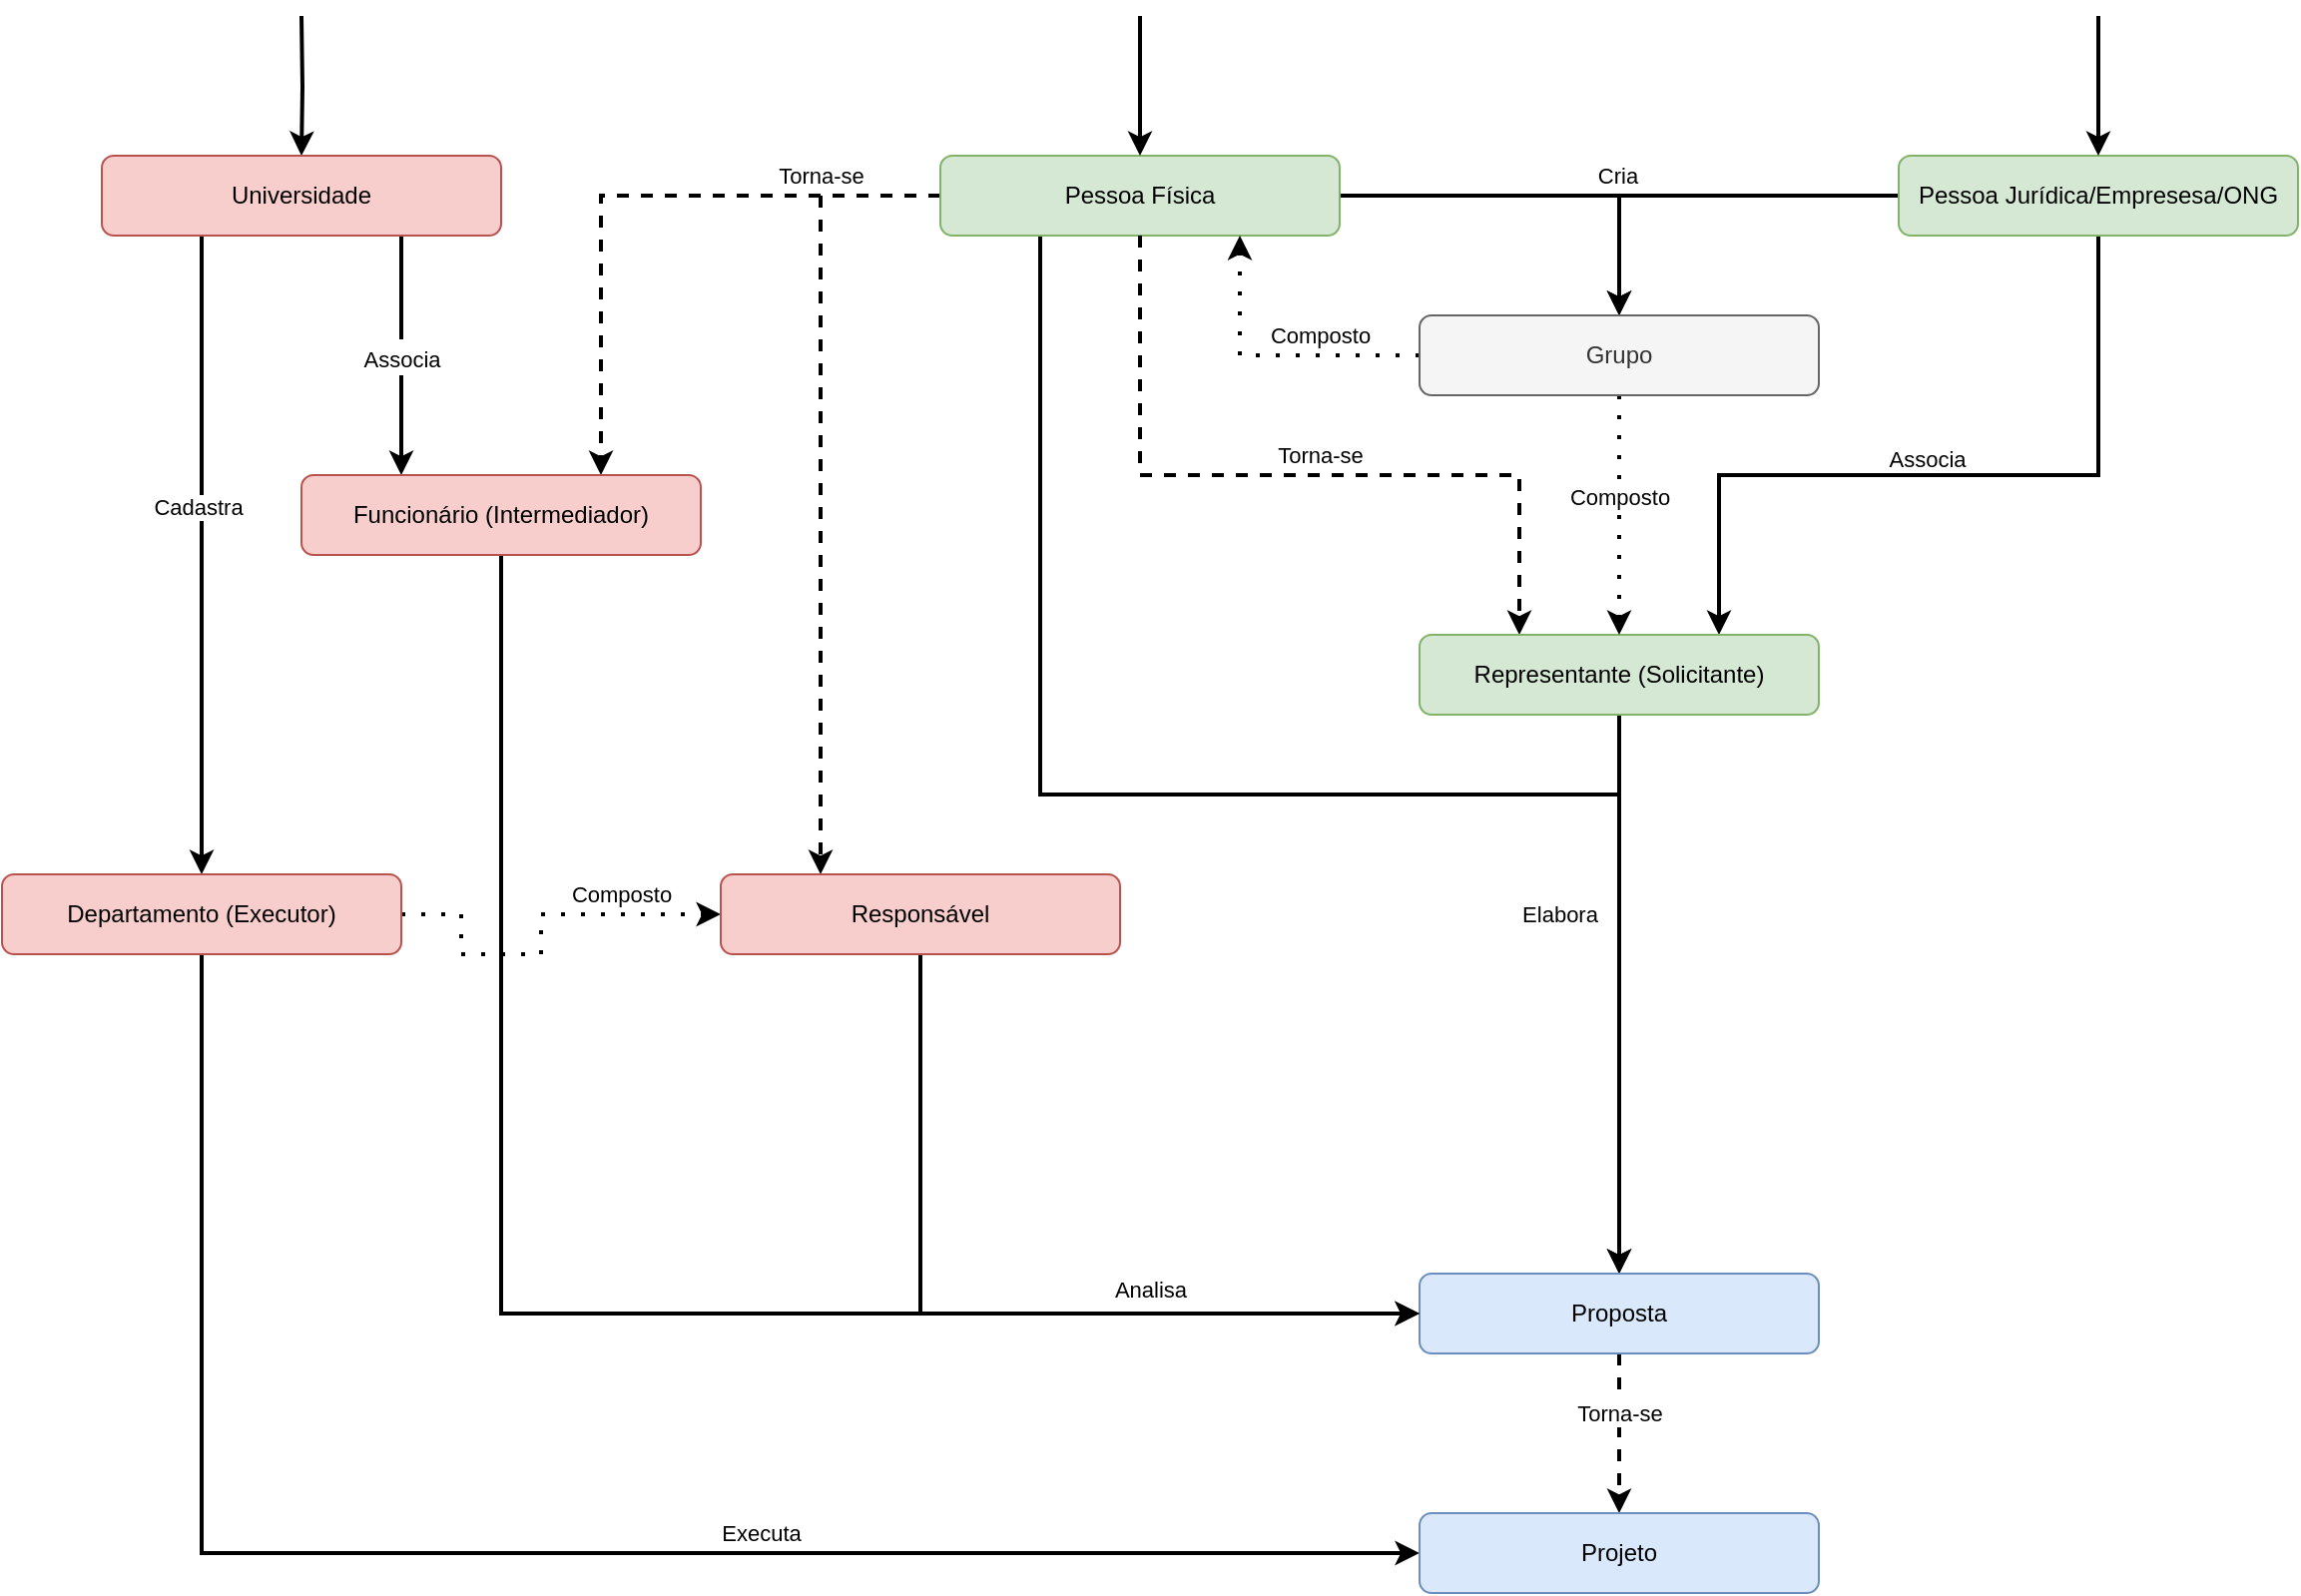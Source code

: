<mxfile version="19.0.0" type="google" pages="4"><diagram id="KaB9WLmWVbJYoBuMPn3V" name="Fluxo de cadastro e hierarquia de usuários"><mxGraphModel grid="1" gridSize="10" guides="1" tooltips="1" connect="1" arrows="1" page="1" fold="1" pageScale="1" pageWidth="1169" pageHeight="827" math="0" shadow="0"><root><mxCell id="0"/><mxCell id="1" parent="0"/><mxCell id="VmR2glBI-0mAjCp102WH-20" style="edgeStyle=orthogonalEdgeStyle;rounded=0;orthogonalLoop=1;jettySize=auto;html=1;exitX=1;exitY=0.5;exitDx=0;exitDy=0;entryX=0.5;entryY=0;entryDx=0;entryDy=0;fontSize=11;strokeWidth=2;" parent="1" source="VmR2glBI-0mAjCp102WH-1" target="VmR2glBI-0mAjCp102WH-5" edge="1"><mxGeometry relative="1" as="geometry"/></mxCell><mxCell id="VmR2glBI-0mAjCp102WH-25" value="Cria" style="edgeLabel;html=1;align=center;verticalAlign=middle;resizable=0;points=[];fontSize=11;" parent="VmR2glBI-0mAjCp102WH-20" connectable="0" vertex="1"><mxGeometry x="0.362" y="-1" relative="1" as="geometry"><mxPoint x="3" y="-11" as="offset"/></mxGeometry></mxCell><mxCell id="VmR2glBI-0mAjCp102WH-28" style="edgeStyle=orthogonalEdgeStyle;rounded=0;orthogonalLoop=1;jettySize=auto;html=1;exitX=0.25;exitY=1;exitDx=0;exitDy=0;entryX=0.5;entryY=0;entryDx=0;entryDy=0;fontSize=11;strokeWidth=2;" parent="1" source="VmR2glBI-0mAjCp102WH-1" target="VmR2glBI-0mAjCp102WH-26" edge="1"><mxGeometry relative="1" as="geometry"><Array as="points"><mxPoint x="530" y="400"/><mxPoint x="820" y="400"/></Array></mxGeometry></mxCell><mxCell id="VmR2glBI-0mAjCp102WH-29" value="Elabora" style="edgeLabel;html=1;align=center;verticalAlign=middle;resizable=0;points=[];fontSize=11;" parent="VmR2glBI-0mAjCp102WH-28" connectable="0" vertex="1"><mxGeometry x="0.75" y="1" relative="1" as="geometry"><mxPoint x="-31" y="-79" as="offset"/></mxGeometry></mxCell><mxCell id="VmR2glBI-0mAjCp102WH-32" style="edgeStyle=orthogonalEdgeStyle;rounded=0;orthogonalLoop=1;jettySize=auto;html=1;exitX=0;exitY=0.5;exitDx=0;exitDy=0;entryX=0.75;entryY=0;entryDx=0;entryDy=0;fontSize=11;strokeWidth=2;dashed=1;" parent="1" source="VmR2glBI-0mAjCp102WH-1" target="VmR2glBI-0mAjCp102WH-31" edge="1"><mxGeometry relative="1" as="geometry"/></mxCell><mxCell id="VmR2glBI-0mAjCp102WH-44" style="edgeStyle=orthogonalEdgeStyle;rounded=0;orthogonalLoop=1;jettySize=auto;html=1;entryX=0.5;entryY=0;entryDx=0;entryDy=0;fontSize=11;strokeWidth=2;" parent="1" target="VmR2glBI-0mAjCp102WH-30" edge="1"><mxGeometry relative="1" as="geometry"><mxPoint x="160" y="10" as="sourcePoint"/></mxGeometry></mxCell><mxCell id="VmR2glBI-0mAjCp102WH-50" style="edgeStyle=orthogonalEdgeStyle;rounded=0;orthogonalLoop=1;jettySize=auto;html=1;exitX=0;exitY=0.5;exitDx=0;exitDy=0;entryX=0.25;entryY=0;entryDx=0;entryDy=0;fontSize=11;strokeWidth=2;dashed=1;" parent="1" source="VmR2glBI-0mAjCp102WH-1" target="VmR2glBI-0mAjCp102WH-48" edge="1"><mxGeometry relative="1" as="geometry"><Array as="points"><mxPoint x="420" y="100"/><mxPoint x="420" y="440"/></Array></mxGeometry></mxCell><mxCell id="VmR2glBI-0mAjCp102WH-1" value="Pessoa Física" style="rounded=1;whiteSpace=wrap;html=1;fillColor=#d5e8d4;strokeColor=#82b366;" parent="1" vertex="1"><mxGeometry x="480" y="80" width="200" height="40" as="geometry"/></mxCell><mxCell id="VmR2glBI-0mAjCp102WH-13" style="edgeStyle=orthogonalEdgeStyle;rounded=0;orthogonalLoop=1;jettySize=auto;html=1;exitX=0.5;exitY=1;exitDx=0;exitDy=0;entryX=0.75;entryY=0;entryDx=0;entryDy=0;strokeWidth=2;" parent="1" source="VmR2glBI-0mAjCp102WH-2" target="VmR2glBI-0mAjCp102WH-3" edge="1"><mxGeometry relative="1" as="geometry"><Array as="points"><mxPoint x="1050" y="240"/><mxPoint x="860" y="240"/></Array></mxGeometry></mxCell><mxCell id="VmR2glBI-0mAjCp102WH-17" value="&lt;span style=&quot;font-size: 11px&quot;&gt;Associa&lt;/span&gt;" style="edgeLabel;html=1;align=center;verticalAlign=middle;resizable=0;points=[];fontSize=15;labelBackgroundColor=none;" parent="VmR2glBI-0mAjCp102WH-13" connectable="0" vertex="1"><mxGeometry x="0.104" y="1" relative="1" as="geometry"><mxPoint x="9" y="-11" as="offset"/></mxGeometry></mxCell><mxCell id="VmR2glBI-0mAjCp102WH-21" style="edgeStyle=orthogonalEdgeStyle;rounded=0;orthogonalLoop=1;jettySize=auto;html=1;exitX=0;exitY=0.5;exitDx=0;exitDy=0;fontSize=11;strokeWidth=2;" parent="1" source="VmR2glBI-0mAjCp102WH-2" target="VmR2glBI-0mAjCp102WH-5" edge="1"><mxGeometry relative="1" as="geometry"><Array as="points"><mxPoint x="820" y="100"/></Array></mxGeometry></mxCell><mxCell id="VmR2glBI-0mAjCp102WH-2" value="Pessoa Jurídica/Empresesa/ONG" style="rounded=1;whiteSpace=wrap;html=1;fillColor=#d5e8d4;strokeColor=#82b366;" parent="1" vertex="1"><mxGeometry x="960" y="80" width="200" height="40" as="geometry"/></mxCell><mxCell id="VmR2glBI-0mAjCp102WH-11" style="rounded=0;orthogonalLoop=1;jettySize=auto;html=1;entryX=0.5;entryY=0;entryDx=0;entryDy=0;strokeWidth=2;" parent="1" target="VmR2glBI-0mAjCp102WH-1" edge="1"><mxGeometry relative="1" as="geometry"><mxPoint x="580" y="10" as="sourcePoint"/></mxGeometry></mxCell><mxCell id="VmR2glBI-0mAjCp102WH-12" style="edgeStyle=orthogonalEdgeStyle;rounded=0;orthogonalLoop=1;jettySize=auto;html=1;entryX=0.25;entryY=0;entryDx=0;entryDy=0;strokeWidth=2;dashed=1;exitX=0.5;exitY=1;exitDx=0;exitDy=0;" parent="1" source="VmR2glBI-0mAjCp102WH-1" target="VmR2glBI-0mAjCp102WH-3" edge="1"><mxGeometry relative="1" as="geometry"><mxPoint x="650" y="210" as="sourcePoint"/><Array as="points"><mxPoint x="580" y="240"/><mxPoint x="770" y="240"/></Array></mxGeometry></mxCell><mxCell id="VmR2glBI-0mAjCp102WH-14" value="Torna-se" style="edgeLabel;html=1;align=center;verticalAlign=middle;resizable=0;points=[];" parent="VmR2glBI-0mAjCp102WH-12" connectable="0" vertex="1"><mxGeometry x="-0.266" y="-1" relative="1" as="geometry"><mxPoint x="67" y="-11" as="offset"/></mxGeometry></mxCell><mxCell id="VmR2glBI-0mAjCp102WH-27" style="edgeStyle=orthogonalEdgeStyle;rounded=0;orthogonalLoop=1;jettySize=auto;html=1;exitX=0.5;exitY=1;exitDx=0;exitDy=0;entryX=0.5;entryY=0;entryDx=0;entryDy=0;fontSize=11;strokeWidth=2;" parent="1" source="VmR2glBI-0mAjCp102WH-3" target="VmR2glBI-0mAjCp102WH-26" edge="1"><mxGeometry relative="1" as="geometry"/></mxCell><mxCell id="VmR2glBI-0mAjCp102WH-3" value="Representante (Solicitante)" style="rounded=1;whiteSpace=wrap;html=1;fillColor=#d5e8d4;strokeColor=#82b366;" parent="1" vertex="1"><mxGeometry x="720" y="320" width="200" height="40" as="geometry"/></mxCell><mxCell id="VmR2glBI-0mAjCp102WH-18" style="edgeStyle=none;rounded=0;orthogonalLoop=1;jettySize=auto;html=1;entryX=0.5;entryY=0;entryDx=0;entryDy=0;fontSize=11;strokeWidth=2;" parent="1" target="VmR2glBI-0mAjCp102WH-2" edge="1"><mxGeometry relative="1" as="geometry"><mxPoint x="1060" y="10" as="sourcePoint"/></mxGeometry></mxCell><mxCell id="VmR2glBI-0mAjCp102WH-19" style="edgeStyle=orthogonalEdgeStyle;rounded=0;orthogonalLoop=1;jettySize=auto;html=1;exitX=0.5;exitY=1;exitDx=0;exitDy=0;entryX=0.5;entryY=0;entryDx=0;entryDy=0;fontSize=11;strokeWidth=2;dashed=1;dashPattern=1 4;" parent="1" source="VmR2glBI-0mAjCp102WH-5" target="VmR2glBI-0mAjCp102WH-3" edge="1"><mxGeometry relative="1" as="geometry"/></mxCell><mxCell id="VmR2glBI-0mAjCp102WH-24" value="Composto" style="edgeLabel;html=1;align=center;verticalAlign=middle;resizable=0;points=[];fontSize=11;" parent="VmR2glBI-0mAjCp102WH-19" connectable="0" vertex="1"><mxGeometry x="-0.159" relative="1" as="geometry"><mxPoint as="offset"/></mxGeometry></mxCell><mxCell id="VmR2glBI-0mAjCp102WH-22" style="edgeStyle=orthogonalEdgeStyle;rounded=0;orthogonalLoop=1;jettySize=auto;html=1;exitX=0;exitY=0.5;exitDx=0;exitDy=0;entryX=0.75;entryY=1;entryDx=0;entryDy=0;fontSize=11;strokeWidth=2;dashed=1;dashPattern=1 4;" parent="1" source="VmR2glBI-0mAjCp102WH-5" target="VmR2glBI-0mAjCp102WH-1" edge="1"><mxGeometry relative="1" as="geometry"/></mxCell><mxCell id="VmR2glBI-0mAjCp102WH-23" value="Composto" style="edgeLabel;html=1;align=center;verticalAlign=middle;resizable=0;points=[];fontSize=11;" parent="VmR2glBI-0mAjCp102WH-22" connectable="0" vertex="1"><mxGeometry x="-0.187" relative="1" as="geometry"><mxPoint x="11" y="-10" as="offset"/></mxGeometry></mxCell><mxCell id="VmR2glBI-0mAjCp102WH-5" value="Grupo" style="rounded=1;whiteSpace=wrap;html=1;fillColor=#f5f5f5;fontColor=#333333;strokeColor=#666666;" parent="1" vertex="1"><mxGeometry x="720" y="160" width="200" height="40" as="geometry"/></mxCell><mxCell id="VmR2glBI-0mAjCp102WH-54" style="edgeStyle=orthogonalEdgeStyle;rounded=0;orthogonalLoop=1;jettySize=auto;html=1;exitX=0.5;exitY=1;exitDx=0;exitDy=0;entryX=0.5;entryY=0;entryDx=0;entryDy=0;dashed=1;fontSize=11;strokeWidth=2;" parent="1" source="VmR2glBI-0mAjCp102WH-26" target="VmR2glBI-0mAjCp102WH-53" edge="1"><mxGeometry relative="1" as="geometry"/></mxCell><mxCell id="VmR2glBI-0mAjCp102WH-26" value="Proposta" style="rounded=1;whiteSpace=wrap;html=1;fillColor=#dae8fc;strokeColor=#6c8ebf;" parent="1" vertex="1"><mxGeometry x="720" y="640" width="200" height="40" as="geometry"/></mxCell><mxCell id="VmR2glBI-0mAjCp102WH-34" style="edgeStyle=orthogonalEdgeStyle;rounded=0;orthogonalLoop=1;jettySize=auto;html=1;exitX=0.75;exitY=1;exitDx=0;exitDy=0;entryX=0.25;entryY=0;entryDx=0;entryDy=0;fontSize=11;strokeWidth=2;" parent="1" source="VmR2glBI-0mAjCp102WH-30" target="VmR2glBI-0mAjCp102WH-31" edge="1"><mxGeometry relative="1" as="geometry"/></mxCell><mxCell id="VmR2glBI-0mAjCp102WH-37" style="edgeStyle=orthogonalEdgeStyle;rounded=0;orthogonalLoop=1;jettySize=auto;html=1;exitX=0.25;exitY=1;exitDx=0;exitDy=0;entryX=0.5;entryY=0;entryDx=0;entryDy=0;fontSize=11;strokeWidth=2;" parent="1" source="VmR2glBI-0mAjCp102WH-30" target="VmR2glBI-0mAjCp102WH-36" edge="1"><mxGeometry relative="1" as="geometry"/></mxCell><mxCell id="VmR2glBI-0mAjCp102WH-47" value="Cadastra" style="edgeLabel;html=1;align=center;verticalAlign=middle;resizable=0;points=[];fontSize=11;" parent="VmR2glBI-0mAjCp102WH-37" connectable="0" vertex="1"><mxGeometry x="-0.149" y="-2" relative="1" as="geometry"><mxPoint as="offset"/></mxGeometry></mxCell><mxCell id="VmR2glBI-0mAjCp102WH-30" value="Universidade" style="rounded=1;whiteSpace=wrap;html=1;fillColor=#f8cecc;strokeColor=#b85450;" parent="1" vertex="1"><mxGeometry x="60" y="80" width="200" height="40" as="geometry"/></mxCell><mxCell id="VmR2glBI-0mAjCp102WH-38" style="edgeStyle=orthogonalEdgeStyle;rounded=0;orthogonalLoop=1;jettySize=auto;html=1;exitX=0.5;exitY=1;exitDx=0;exitDy=0;entryX=0;entryY=0.5;entryDx=0;entryDy=0;fontSize=11;strokeWidth=2;" parent="1" source="VmR2glBI-0mAjCp102WH-31" target="VmR2glBI-0mAjCp102WH-26" edge="1"><mxGeometry relative="1" as="geometry"><Array as="points"><mxPoint x="260" y="660"/></Array></mxGeometry></mxCell><mxCell id="VmR2glBI-0mAjCp102WH-31" value="Funcionário (Intermediador)" style="rounded=1;whiteSpace=wrap;html=1;fillColor=#f8cecc;strokeColor=#b85450;" parent="1" vertex="1"><mxGeometry x="160" y="240" width="200" height="40" as="geometry"/></mxCell><mxCell id="VmR2glBI-0mAjCp102WH-33" value="Torna-se" style="edgeLabel;html=1;align=center;verticalAlign=middle;resizable=0;points=[];" parent="1" connectable="0" vertex="1"><mxGeometry x="419.999" y="90.004" as="geometry"/></mxCell><mxCell id="VmR2glBI-0mAjCp102WH-35" value="&lt;span style=&quot;font-size: 11px&quot;&gt;Associa&lt;/span&gt;" style="edgeLabel;html=1;align=center;verticalAlign=middle;resizable=0;points=[];fontSize=15;labelBackgroundColor=default;" parent="1" connectable="0" vertex="1"><mxGeometry x="209.997" y="180.004" as="geometry"/></mxCell><mxCell id="VmR2glBI-0mAjCp102WH-39" style="edgeStyle=orthogonalEdgeStyle;rounded=0;orthogonalLoop=1;jettySize=auto;html=1;exitX=0.5;exitY=1;exitDx=0;exitDy=0;fontSize=11;strokeWidth=2;entryX=0;entryY=0.5;entryDx=0;entryDy=0;" parent="1" source="VmR2glBI-0mAjCp102WH-48" target="VmR2glBI-0mAjCp102WH-26" edge="1"><mxGeometry relative="1" as="geometry"><mxPoint x="710" y="460" as="targetPoint"/><Array as="points"><mxPoint x="470" y="660"/></Array></mxGeometry></mxCell><mxCell id="VmR2glBI-0mAjCp102WH-42" style="edgeStyle=orthogonalEdgeStyle;rounded=0;orthogonalLoop=1;jettySize=auto;html=1;exitX=0.5;exitY=1;exitDx=0;exitDy=0;entryX=0;entryY=0.5;entryDx=0;entryDy=0;fontSize=11;strokeWidth=2;" parent="1" source="VmR2glBI-0mAjCp102WH-36" target="VmR2glBI-0mAjCp102WH-53" edge="1"><mxGeometry relative="1" as="geometry"/></mxCell><mxCell id="VmR2glBI-0mAjCp102WH-51" style="edgeStyle=orthogonalEdgeStyle;rounded=0;orthogonalLoop=1;jettySize=auto;html=1;exitX=1;exitY=0.5;exitDx=0;exitDy=0;entryX=0;entryY=0.5;entryDx=0;entryDy=0;dashed=1;fontSize=11;strokeWidth=2;dashPattern=1 4;" parent="1" source="VmR2glBI-0mAjCp102WH-36" target="VmR2glBI-0mAjCp102WH-48" edge="1"><mxGeometry relative="1" as="geometry"><Array as="points"><mxPoint x="240" y="460"/><mxPoint x="240" y="480"/><mxPoint x="280" y="480"/><mxPoint x="280" y="460"/></Array></mxGeometry></mxCell><mxCell id="VmR2glBI-0mAjCp102WH-36" value="Departamento (Executor)" style="rounded=1;whiteSpace=wrap;html=1;fillColor=#f8cecc;strokeColor=#b85450;" parent="1" vertex="1"><mxGeometry x="10" y="440" width="200" height="40" as="geometry"/></mxCell><mxCell id="VmR2glBI-0mAjCp102WH-40" value="Analisa" style="text;html=1;align=center;verticalAlign=middle;resizable=0;points=[];autosize=1;strokeColor=none;fillColor=none;fontSize=11;" parent="1" vertex="1"><mxGeometry x="560" y="638" width="50" height="20" as="geometry"/></mxCell><mxCell id="VmR2glBI-0mAjCp102WH-43" value="Executa" style="text;html=1;align=center;verticalAlign=middle;resizable=0;points=[];autosize=1;strokeColor=none;fillColor=none;fontSize=11;" parent="1" vertex="1"><mxGeometry x="360" y="760" width="60" height="20" as="geometry"/></mxCell><mxCell id="VmR2glBI-0mAjCp102WH-48" value="Responsável" style="rounded=1;whiteSpace=wrap;html=1;fillColor=#f8cecc;strokeColor=#b85450;" parent="1" vertex="1"><mxGeometry x="370" y="440" width="200" height="40" as="geometry"/></mxCell><mxCell id="VmR2glBI-0mAjCp102WH-52" value="Composto" style="edgeLabel;html=1;align=center;verticalAlign=middle;resizable=0;points=[];fontSize=11;" parent="1" connectable="0" vertex="1"><mxGeometry x="319.997" y="450" as="geometry"/></mxCell><mxCell id="VmR2glBI-0mAjCp102WH-53" value="Projeto" style="rounded=1;whiteSpace=wrap;html=1;fillColor=#dae8fc;strokeColor=#6c8ebf;" parent="1" vertex="1"><mxGeometry x="720" y="760" width="200" height="40" as="geometry"/></mxCell><mxCell id="VmR2glBI-0mAjCp102WH-55" value="Torna-se" style="edgeLabel;html=1;align=center;verticalAlign=middle;resizable=0;points=[];" parent="1" connectable="0" vertex="1"><mxGeometry x="819.999" y="710.004" as="geometry"/></mxCell></root></mxGraphModel></diagram><diagram id="p2SL_EQnOjnT6RElLoqE" name="Modelo de domínio"><mxGraphModel grid="1" page="1" gridSize="10" guides="1" tooltips="1" connect="1" arrows="1" fold="1" pageScale="1" pageWidth="1169" pageHeight="827" math="0" shadow="0"><root><mxCell id="QJpbMqiiPQXTrifYIN-X-0"/><mxCell id="QJpbMqiiPQXTrifYIN-X-1" parent="QJpbMqiiPQXTrifYIN-X-0"/><mxCell id="JM8Rmx9gYf0vsi0N4y64-2" style="edgeStyle=orthogonalEdgeStyle;rounded=0;orthogonalLoop=1;jettySize=auto;html=1;entryX=0;entryY=0;entryDx=160;entryDy=69;entryPerimeter=0;endArrow=none;endFill=0;dashed=1;" edge="1" parent="QJpbMqiiPQXTrifYIN-X-1" source="WDjhUWrnbrDWt8XOZhnm-0" target="JM8Rmx9gYf0vsi0N4y64-1"><mxGeometry relative="1" as="geometry"/></mxCell><mxCell id="MfbBi2aDNtKiu8ZP3NCb-12" style="edgeStyle=orthogonalEdgeStyle;rounded=0;orthogonalLoop=1;jettySize=auto;html=1;entryX=0.5;entryY=1;entryDx=0;entryDy=0;endArrow=none;endFill=0;" edge="1" parent="QJpbMqiiPQXTrifYIN-X-1" source="WDjhUWrnbrDWt8XOZhnm-0" target="Yb6uy2IrP5Qcx4GUrOJu-23"><mxGeometry relative="1" as="geometry"/></mxCell><mxCell id="MfbBi2aDNtKiu8ZP3NCb-14" value="0..*" style="edgeLabel;html=1;align=center;verticalAlign=middle;resizable=0;points=[];" connectable="0" vertex="1" parent="MfbBi2aDNtKiu8ZP3NCb-12"><mxGeometry x="0.903" y="1" relative="1" as="geometry"><mxPoint as="offset"/></mxGeometry></mxCell><mxCell id="MfbBi2aDNtKiu8ZP3NCb-15" style="edgeStyle=orthogonalEdgeStyle;rounded=0;orthogonalLoop=1;jettySize=auto;html=1;entryX=0.5;entryY=1;entryDx=0;entryDy=0;endArrow=none;endFill=0;" edge="1" parent="QJpbMqiiPQXTrifYIN-X-1" source="WDjhUWrnbrDWt8XOZhnm-0" target="Yb6uy2IrP5Qcx4GUrOJu-12"><mxGeometry relative="1" as="geometry"/></mxCell><mxCell id="MfbBi2aDNtKiu8ZP3NCb-16" value="1" style="edgeLabel;html=1;align=center;verticalAlign=middle;resizable=0;points=[];" connectable="0" vertex="1" parent="MfbBi2aDNtKiu8ZP3NCb-15"><mxGeometry x="-0.922" relative="1" as="geometry"><mxPoint as="offset"/></mxGeometry></mxCell><mxCell id="MfbBi2aDNtKiu8ZP3NCb-17" value="0..*" style="edgeLabel;html=1;align=center;verticalAlign=middle;resizable=0;points=[];" connectable="0" vertex="1" parent="MfbBi2aDNtKiu8ZP3NCb-15"><mxGeometry x="0.931" y="-2" relative="1" as="geometry"><mxPoint as="offset"/></mxGeometry></mxCell><mxCell id="WDjhUWrnbrDWt8XOZhnm-0" value="Usuário" style="swimlane;fontStyle=1;align=center;verticalAlign=top;childLayout=stackLayout;horizontal=1;startSize=26;horizontalStack=0;resizeParent=1;resizeParentMax=0;resizeLast=0;collapsible=1;marginBottom=0;" vertex="1" parent="QJpbMqiiPQXTrifYIN-X-1"><mxGeometry x="-180" y="-260" width="160" height="112" as="geometry"/></mxCell><mxCell id="Yb6uy2IrP5Qcx4GUrOJu-2" value="email" style="text;strokeColor=none;fillColor=none;align=left;verticalAlign=top;spacingLeft=4;spacingRight=4;overflow=hidden;rotatable=0;points=[[0,0.5],[1,0.5]];portConstraint=eastwest;" vertex="1" parent="WDjhUWrnbrDWt8XOZhnm-0"><mxGeometry y="26" width="160" height="26" as="geometry"/></mxCell><mxCell id="Yb6uy2IrP5Qcx4GUrOJu-5" value="senha" style="text;strokeColor=none;fillColor=none;align=left;verticalAlign=top;spacingLeft=4;spacingRight=4;overflow=hidden;rotatable=0;points=[[0,0.5],[1,0.5]];portConstraint=eastwest;" vertex="1" parent="WDjhUWrnbrDWt8XOZhnm-0"><mxGeometry y="52" width="160" height="26" as="geometry"/></mxCell><mxCell id="JM8Rmx9gYf0vsi0N4y64-0" value="funcao" style="text;strokeColor=none;fillColor=none;align=left;verticalAlign=top;spacingLeft=4;spacingRight=4;overflow=hidden;rotatable=0;points=[[0,0.5],[1,0.5]];portConstraint=eastwest;" vertex="1" parent="WDjhUWrnbrDWt8XOZhnm-0"><mxGeometry y="78" width="160" height="26" as="geometry"/></mxCell><mxCell id="WDjhUWrnbrDWt8XOZhnm-2" value="" style="line;strokeWidth=1;fillColor=none;align=left;verticalAlign=middle;spacingTop=-1;spacingLeft=3;spacingRight=3;rotatable=0;labelPosition=right;points=[];portConstraint=eastwest;" vertex="1" parent="WDjhUWrnbrDWt8XOZhnm-0"><mxGeometry y="104" width="160" height="8" as="geometry"/></mxCell><mxCell id="sK9_ZgjdH8Svk4XkuOiM-6" style="edgeStyle=orthogonalEdgeStyle;rounded=0;orthogonalLoop=1;jettySize=auto;html=1;entryX=0.75;entryY=1;entryDx=0;entryDy=0;endArrow=none;endFill=0;" edge="1" parent="QJpbMqiiPQXTrifYIN-X-1" source="WDjhUWrnbrDWt8XOZhnm-8" target="oW3f9RcKxbapwUEY1d3C-0"><mxGeometry relative="1" as="geometry"><Array as="points"><mxPoint x="210" y="120"/><mxPoint x="100" y="120"/></Array></mxGeometry></mxCell><mxCell id="sK9_ZgjdH8Svk4XkuOiM-7" value="1" style="edgeLabel;html=1;align=center;verticalAlign=middle;resizable=0;points=[];" connectable="0" vertex="1" parent="sK9_ZgjdH8Svk4XkuOiM-6"><mxGeometry x="0.884" y="1" relative="1" as="geometry"><mxPoint as="offset"/></mxGeometry></mxCell><mxCell id="sK9_ZgjdH8Svk4XkuOiM-8" value="0..*" style="edgeLabel;html=1;align=center;verticalAlign=middle;resizable=0;points=[];" connectable="0" vertex="1" parent="sK9_ZgjdH8Svk4XkuOiM-6"><mxGeometry x="-0.845" y="-3" relative="1" as="geometry"><mxPoint as="offset"/></mxGeometry></mxCell><mxCell id="JM8Rmx9gYf0vsi0N4y64-4" value="responsável-por" style="edgeLabel;html=1;align=center;verticalAlign=middle;resizable=0;points=[];" connectable="0" vertex="1" parent="sK9_ZgjdH8Svk4XkuOiM-6"><mxGeometry x="0.191" y="-1" relative="1" as="geometry"><mxPoint x="11" y="-11" as="offset"/></mxGeometry></mxCell><mxCell id="sK9_ZgjdH8Svk4XkuOiM-9" style="edgeStyle=orthogonalEdgeStyle;rounded=0;orthogonalLoop=1;jettySize=auto;html=1;entryX=0.75;entryY=0;entryDx=0;entryDy=0;endArrow=none;endFill=0;" edge="1" parent="QJpbMqiiPQXTrifYIN-X-1" source="WDjhUWrnbrDWt8XOZhnm-8" target="WDjhUWrnbrDWt8XOZhnm-10"><mxGeometry relative="1" as="geometry"><Array as="points"><mxPoint x="200" y="440"/><mxPoint x="100" y="440"/></Array></mxGeometry></mxCell><mxCell id="sK9_ZgjdH8Svk4XkuOiM-10" value="1" style="edgeLabel;html=1;align=center;verticalAlign=middle;resizable=0;points=[];" connectable="0" vertex="1" parent="sK9_ZgjdH8Svk4XkuOiM-9"><mxGeometry x="-0.9" y="-1" relative="1" as="geometry"><mxPoint x="1" y="3" as="offset"/></mxGeometry></mxCell><mxCell id="sK9_ZgjdH8Svk4XkuOiM-11" value="1..*" style="edgeLabel;html=1;align=center;verticalAlign=middle;resizable=0;points=[];" connectable="0" vertex="1" parent="sK9_ZgjdH8Svk4XkuOiM-9"><mxGeometry x="0.879" relative="1" as="geometry"><mxPoint y="3" as="offset"/></mxGeometry></mxCell><mxCell id="cdAfuAeBVVLcSyMLuhcC-4" value="responsabilidade-de" style="edgeLabel;html=1;align=center;verticalAlign=middle;resizable=0;points=[];" connectable="0" vertex="1" parent="sK9_ZgjdH8Svk4XkuOiM-9"><mxGeometry x="-0.043" y="1" relative="1" as="geometry"><mxPoint x="-11" y="-11" as="offset"/></mxGeometry></mxCell><mxCell id="Yb6uy2IrP5Qcx4GUrOJu-57" style="edgeStyle=orthogonalEdgeStyle;rounded=0;orthogonalLoop=1;jettySize=auto;html=1;entryX=0;entryY=0.313;entryDx=0;entryDy=0;endArrow=none;endFill=0;entryPerimeter=0;" edge="1" parent="QJpbMqiiPQXTrifYIN-X-1" source="WDjhUWrnbrDWt8XOZhnm-8" target="Yb6uy2IrP5Qcx4GUrOJu-50"><mxGeometry relative="1" as="geometry"><Array as="points"><mxPoint x="350" y="230"/><mxPoint x="350" y="200"/></Array></mxGeometry></mxCell><mxCell id="Yb6uy2IrP5Qcx4GUrOJu-59" value="1" style="edgeLabel;html=1;align=center;verticalAlign=middle;resizable=0;points=[];" connectable="0" vertex="1" parent="Yb6uy2IrP5Qcx4GUrOJu-57"><mxGeometry x="-0.805" y="-1" relative="1" as="geometry"><mxPoint x="-11" as="offset"/></mxGeometry></mxCell><mxCell id="Yb6uy2IrP5Qcx4GUrOJu-60" value="1" style="edgeLabel;html=1;align=center;verticalAlign=middle;resizable=0;points=[];" connectable="0" vertex="1" parent="Yb6uy2IrP5Qcx4GUrOJu-57"><mxGeometry x="0.707" y="1" relative="1" as="geometry"><mxPoint x="15" as="offset"/></mxGeometry></mxCell><mxCell id="cdAfuAeBVVLcSyMLuhcC-21" value="possuidor-de" style="edgeLabel;html=1;align=center;verticalAlign=middle;resizable=0;points=[];" connectable="0" vertex="1" parent="Yb6uy2IrP5Qcx4GUrOJu-57"><mxGeometry x="-0.019" y="2" relative="1" as="geometry"><mxPoint x="35" y="-9" as="offset"/></mxGeometry></mxCell><mxCell id="MfbBi2aDNtKiu8ZP3NCb-0" style="edgeStyle=orthogonalEdgeStyle;rounded=0;orthogonalLoop=1;jettySize=auto;html=1;entryX=0;entryY=0.5;entryDx=0;entryDy=0;endArrow=none;endFill=0;" edge="1" parent="QJpbMqiiPQXTrifYIN-X-1" source="WDjhUWrnbrDWt8XOZhnm-8" target="MfbBi2aDNtKiu8ZP3NCb-5"><mxGeometry relative="1" as="geometry"><Array as="points"><mxPoint x="370" y="266"/><mxPoint x="370" y="307"/></Array></mxGeometry></mxCell><mxCell id="MfbBi2aDNtKiu8ZP3NCb-1" value="1..*" style="edgeLabel;html=1;align=center;verticalAlign=middle;resizable=0;points=[];" connectable="0" vertex="1" parent="MfbBi2aDNtKiu8ZP3NCb-0"><mxGeometry x="0.901" y="-2" relative="1" as="geometry"><mxPoint x="-9" y="-4" as="offset"/></mxGeometry></mxCell><mxCell id="MfbBi2aDNtKiu8ZP3NCb-4" value="1" style="edgeLabel;html=1;align=center;verticalAlign=middle;resizable=0;points=[];" connectable="0" vertex="1" parent="MfbBi2aDNtKiu8ZP3NCb-0"><mxGeometry x="-0.879" y="2" relative="1" as="geometry"><mxPoint x="-2" as="offset"/></mxGeometry></mxCell><mxCell id="WDjhUWrnbrDWt8XOZhnm-8" value="Projeto" style="swimlane;fontStyle=1;align=center;verticalAlign=top;childLayout=stackLayout;horizontal=1;startSize=26;horizontalStack=0;resizeParent=1;resizeParentMax=0;resizeLast=0;collapsible=1;marginBottom=0;" vertex="1" parent="QJpbMqiiPQXTrifYIN-X-1"><mxGeometry x="130" y="145" width="160" height="242" as="geometry"/></mxCell><mxCell id="Yb6uy2IrP5Qcx4GUrOJu-37" value="titulo" style="text;strokeColor=none;fillColor=none;align=left;verticalAlign=top;spacingLeft=4;spacingRight=4;overflow=hidden;rotatable=0;points=[[0,0.5],[1,0.5]];portConstraint=eastwest;" vertex="1" parent="WDjhUWrnbrDWt8XOZhnm-8"><mxGeometry y="26" width="160" height="26" as="geometry"/></mxCell><mxCell id="Yb6uy2IrP5Qcx4GUrOJu-68" value="status" style="text;strokeColor=none;fillColor=none;align=left;verticalAlign=top;spacingLeft=4;spacingRight=4;overflow=hidden;rotatable=0;points=[[0,0.5],[1,0.5]];portConstraint=eastwest;" vertex="1" parent="WDjhUWrnbrDWt8XOZhnm-8"><mxGeometry y="52" width="160" height="26" as="geometry"/></mxCell><mxCell id="Yb6uy2IrP5Qcx4GUrOJu-36" value="dataInicial" style="text;strokeColor=none;fillColor=none;align=left;verticalAlign=top;spacingLeft=4;spacingRight=4;overflow=hidden;rotatable=0;points=[[0,0.5],[1,0.5]];portConstraint=eastwest;" vertex="1" parent="WDjhUWrnbrDWt8XOZhnm-8"><mxGeometry y="78" width="160" height="26" as="geometry"/></mxCell><mxCell id="Yb6uy2IrP5Qcx4GUrOJu-69" value="dataAtualização" style="text;strokeColor=none;fillColor=none;align=left;verticalAlign=top;spacingLeft=4;spacingRight=4;overflow=hidden;rotatable=0;points=[[0,0.5],[1,0.5]];portConstraint=eastwest;" vertex="1" parent="WDjhUWrnbrDWt8XOZhnm-8"><mxGeometry y="104" width="160" height="26" as="geometry"/></mxCell><mxCell id="Yb6uy2IrP5Qcx4GUrOJu-70" value="dataFinalização" style="text;strokeColor=none;fillColor=none;align=left;verticalAlign=top;spacingLeft=4;spacingRight=4;overflow=hidden;rotatable=0;points=[[0,0.5],[1,0.5]];portConstraint=eastwest;" vertex="1" parent="WDjhUWrnbrDWt8XOZhnm-8"><mxGeometry y="130" width="160" height="26" as="geometry"/></mxCell><mxCell id="Yb6uy2IrP5Qcx4GUrOJu-42" value="resumo" style="text;strokeColor=none;fillColor=none;align=left;verticalAlign=top;spacingLeft=4;spacingRight=4;overflow=hidden;rotatable=0;points=[[0,0.5],[1,0.5]];portConstraint=eastwest;" vertex="1" parent="WDjhUWrnbrDWt8XOZhnm-8"><mxGeometry y="156" width="160" height="26" as="geometry"/></mxCell><mxCell id="Yb6uy2IrP5Qcx4GUrOJu-66" value="publicoAlvo" style="text;strokeColor=none;fillColor=none;align=left;verticalAlign=top;spacingLeft=4;spacingRight=4;overflow=hidden;rotatable=0;points=[[0,0.5],[1,0.5]];portConstraint=eastwest;" vertex="1" parent="WDjhUWrnbrDWt8XOZhnm-8"><mxGeometry y="182" width="160" height="26" as="geometry"/></mxCell><mxCell id="Yb6uy2IrP5Qcx4GUrOJu-67" value="quantidadeBeneficiados" style="text;strokeColor=none;fillColor=none;align=left;verticalAlign=top;spacingLeft=4;spacingRight=4;overflow=hidden;rotatable=0;points=[[0,0.5],[1,0.5]];portConstraint=eastwest;" vertex="1" parent="WDjhUWrnbrDWt8XOZhnm-8"><mxGeometry y="208" width="160" height="26" as="geometry"/></mxCell><mxCell id="WDjhUWrnbrDWt8XOZhnm-9" value="" style="line;strokeWidth=1;fillColor=none;align=left;verticalAlign=middle;spacingTop=-1;spacingLeft=3;spacingRight=3;rotatable=0;labelPosition=right;points=[];portConstraint=eastwest;" vertex="1" parent="WDjhUWrnbrDWt8XOZhnm-8"><mxGeometry y="234" width="160" height="8" as="geometry"/></mxCell><mxCell id="Yb6uy2IrP5Qcx4GUrOJu-102" style="edgeStyle=orthogonalEdgeStyle;rounded=0;orthogonalLoop=1;jettySize=auto;html=1;entryX=0.5;entryY=1;entryDx=0;entryDy=0;endArrow=none;endFill=0;" edge="1" parent="QJpbMqiiPQXTrifYIN-X-1" source="WDjhUWrnbrDWt8XOZhnm-10" target="Yb6uy2IrP5Qcx4GUrOJu-93"><mxGeometry relative="1" as="geometry"><Array as="points"><mxPoint x="60" y="600"/><mxPoint x="574" y="600"/></Array></mxGeometry></mxCell><mxCell id="Yb6uy2IrP5Qcx4GUrOJu-103" value="1" style="edgeLabel;html=1;align=center;verticalAlign=middle;resizable=0;points=[];" connectable="0" vertex="1" parent="Yb6uy2IrP5Qcx4GUrOJu-102"><mxGeometry x="-0.984" y="1" relative="1" as="geometry"><mxPoint x="-1" y="14" as="offset"/></mxGeometry></mxCell><mxCell id="Yb6uy2IrP5Qcx4GUrOJu-104" value="1..*" style="edgeLabel;html=1;align=center;verticalAlign=middle;resizable=0;points=[];" connectable="0" vertex="1" parent="Yb6uy2IrP5Qcx4GUrOJu-102"><mxGeometry x="0.986" y="1" relative="1" as="geometry"><mxPoint y="9" as="offset"/></mxGeometry></mxCell><mxCell id="WDjhUWrnbrDWt8XOZhnm-10" value="Grupo" style="swimlane;fontStyle=1;align=center;verticalAlign=top;childLayout=stackLayout;horizontal=1;startSize=26;horizontalStack=0;resizeParent=1;resizeParentMax=0;resizeLast=0;collapsible=1;marginBottom=0;" vertex="1" parent="QJpbMqiiPQXTrifYIN-X-1"><mxGeometry x="-20" y="480" width="160" height="86" as="geometry"/></mxCell><mxCell id="Yb6uy2IrP5Qcx4GUrOJu-47" value="nome" style="text;strokeColor=none;fillColor=none;align=left;verticalAlign=top;spacingLeft=4;spacingRight=4;overflow=hidden;rotatable=0;points=[[0,0.5],[1,0.5]];portConstraint=eastwest;" vertex="1" parent="WDjhUWrnbrDWt8XOZhnm-10"><mxGeometry y="26" width="160" height="26" as="geometry"/></mxCell><mxCell id="aNDbF_5qInHPJBdwogq7-9" value="descricao" style="text;strokeColor=none;fillColor=none;align=left;verticalAlign=top;spacingLeft=4;spacingRight=4;overflow=hidden;rotatable=0;points=[[0,0.5],[1,0.5]];portConstraint=eastwest;" vertex="1" parent="WDjhUWrnbrDWt8XOZhnm-10"><mxGeometry y="52" width="160" height="26" as="geometry"/></mxCell><mxCell id="WDjhUWrnbrDWt8XOZhnm-11" value="" style="line;strokeWidth=1;fillColor=none;align=left;verticalAlign=middle;spacingTop=-1;spacingLeft=3;spacingRight=3;rotatable=0;labelPosition=right;points=[];portConstraint=eastwest;" vertex="1" parent="WDjhUWrnbrDWt8XOZhnm-10"><mxGeometry y="78" width="160" height="8" as="geometry"/></mxCell><mxCell id="oW3f9RcKxbapwUEY1d3C-0" value="Pessoa Física" style="swimlane;fontStyle=1;align=center;verticalAlign=top;childLayout=stackLayout;horizontal=1;startSize=26;horizontalStack=0;resizeParent=1;resizeParentMax=0;resizeLast=0;collapsible=1;marginBottom=0;" vertex="1" parent="QJpbMqiiPQXTrifYIN-X-1"><mxGeometry x="-20" y="-18" width="160" height="112" as="geometry"/></mxCell><mxCell id="Yb6uy2IrP5Qcx4GUrOJu-8" value="cpf" style="text;strokeColor=none;fillColor=none;align=left;verticalAlign=top;spacingLeft=4;spacingRight=4;overflow=hidden;rotatable=0;points=[[0,0.5],[1,0.5]];portConstraint=eastwest;" vertex="1" parent="oW3f9RcKxbapwUEY1d3C-0"><mxGeometry y="26" width="160" height="26" as="geometry"/></mxCell><mxCell id="Yb6uy2IrP5Qcx4GUrOJu-9" value="nome" style="text;strokeColor=none;fillColor=none;align=left;verticalAlign=top;spacingLeft=4;spacingRight=4;overflow=hidden;rotatable=0;points=[[0,0.5],[1,0.5]];portConstraint=eastwest;" vertex="1" parent="oW3f9RcKxbapwUEY1d3C-0"><mxGeometry y="52" width="160" height="26" as="geometry"/></mxCell><mxCell id="Yb6uy2IrP5Qcx4GUrOJu-11" value="rg" style="text;strokeColor=none;fillColor=none;align=left;verticalAlign=top;spacingLeft=4;spacingRight=4;overflow=hidden;rotatable=0;points=[[0,0.5],[1,0.5]];portConstraint=eastwest;" vertex="1" parent="oW3f9RcKxbapwUEY1d3C-0"><mxGeometry y="78" width="160" height="26" as="geometry"/></mxCell><mxCell id="oW3f9RcKxbapwUEY1d3C-1" value="" style="line;strokeWidth=1;fillColor=none;align=left;verticalAlign=middle;spacingTop=-1;spacingLeft=3;spacingRight=3;rotatable=0;labelPosition=right;points=[];portConstraint=eastwest;" vertex="1" parent="oW3f9RcKxbapwUEY1d3C-0"><mxGeometry y="104" width="160" height="8" as="geometry"/></mxCell><mxCell id="hPXn2Cb3gXklwtUjPAJk-9" style="edgeStyle=orthogonalEdgeStyle;rounded=0;orthogonalLoop=1;jettySize=auto;html=1;entryX=1;entryY=0.5;entryDx=0;entryDy=0;endArrow=none;endFill=0;" edge="1" parent="QJpbMqiiPQXTrifYIN-X-1" source="OIF7-6h4cVcbMu3YsI6v-0" target="WDjhUWrnbrDWt8XOZhnm-10"><mxGeometry relative="1" as="geometry"><Array as="points"><mxPoint x="840" y="25"/><mxPoint x="840" y="510"/><mxPoint x="140" y="510"/></Array></mxGeometry></mxCell><mxCell id="hPXn2Cb3gXklwtUjPAJk-10" value="1" style="edgeLabel;html=1;align=center;verticalAlign=middle;resizable=0;points=[];" connectable="0" vertex="1" parent="hPXn2Cb3gXklwtUjPAJk-9"><mxGeometry x="-0.907" y="1" relative="1" as="geometry"><mxPoint as="offset"/></mxGeometry></mxCell><mxCell id="hPXn2Cb3gXklwtUjPAJk-11" value="0..*" style="edgeLabel;html=1;align=center;verticalAlign=middle;resizable=0;points=[];" connectable="0" vertex="1" parent="hPXn2Cb3gXklwtUjPAJk-9"><mxGeometry x="0.924" y="-2" relative="1" as="geometry"><mxPoint as="offset"/></mxGeometry></mxCell><mxCell id="ZY4gs_LNASM_oXHdxgUW-0" value="composta-por" style="edgeLabel;html=1;align=center;verticalAlign=middle;resizable=0;points=[];" connectable="0" vertex="1" parent="hPXn2Cb3gXklwtUjPAJk-9"><mxGeometry x="0.604" relative="1" as="geometry"><mxPoint x="9" y="-10" as="offset"/></mxGeometry></mxCell><mxCell id="hPXn2Cb3gXklwtUjPAJk-15" style="edgeStyle=orthogonalEdgeStyle;rounded=0;orthogonalLoop=1;jettySize=auto;html=1;endArrow=none;endFill=0;" edge="1" parent="QJpbMqiiPQXTrifYIN-X-1" source="OIF7-6h4cVcbMu3YsI6v-0"><mxGeometry relative="1" as="geometry"><Array as="points"><mxPoint x="140" y="-1"/></Array><mxPoint x="140" y="-1" as="targetPoint"/></mxGeometry></mxCell><mxCell id="hPXn2Cb3gXklwtUjPAJk-16" value="1" style="edgeLabel;html=1;align=center;verticalAlign=middle;resizable=0;points=[];" connectable="0" vertex="1" parent="hPXn2Cb3gXklwtUjPAJk-15"><mxGeometry x="-0.877" y="-2" relative="1" as="geometry"><mxPoint y="3" as="offset"/></mxGeometry></mxCell><mxCell id="hPXn2Cb3gXklwtUjPAJk-17" value="1..*" style="edgeLabel;html=1;align=center;verticalAlign=middle;resizable=0;points=[];" connectable="0" vertex="1" parent="hPXn2Cb3gXklwtUjPAJk-15"><mxGeometry x="0.913" y="3" relative="1" as="geometry"><mxPoint x="4" y="-2" as="offset"/></mxGeometry></mxCell><mxCell id="OIF7-6h4cVcbMu3YsI6v-0" value="Universidade" style="swimlane;fontStyle=1;align=center;verticalAlign=top;childLayout=stackLayout;horizontal=1;startSize=26;horizontalStack=0;resizeParent=1;resizeParentMax=0;resizeLast=0;collapsible=1;marginBottom=0;" vertex="1" parent="QJpbMqiiPQXTrifYIN-X-1"><mxGeometry x="280" y="-18" width="160" height="86" as="geometry"/></mxCell><mxCell id="Yb6uy2IrP5Qcx4GUrOJu-105" value="cnpj" style="text;strokeColor=none;fillColor=none;align=left;verticalAlign=top;spacingLeft=4;spacingRight=4;overflow=hidden;rotatable=0;points=[[0,0.5],[1,0.5]];portConstraint=eastwest;" vertex="1" parent="OIF7-6h4cVcbMu3YsI6v-0"><mxGeometry y="26" width="160" height="26" as="geometry"/></mxCell><mxCell id="Yb6uy2IrP5Qcx4GUrOJu-46" value="nome" style="text;strokeColor=none;fillColor=none;align=left;verticalAlign=top;spacingLeft=4;spacingRight=4;overflow=hidden;rotatable=0;points=[[0,0.5],[1,0.5]];portConstraint=eastwest;" vertex="1" parent="OIF7-6h4cVcbMu3YsI6v-0"><mxGeometry y="52" width="160" height="26" as="geometry"/></mxCell><mxCell id="OIF7-6h4cVcbMu3YsI6v-1" value="" style="line;strokeWidth=1;fillColor=none;align=left;verticalAlign=middle;spacingTop=-1;spacingLeft=3;spacingRight=3;rotatable=0;labelPosition=right;points=[];portConstraint=eastwest;" vertex="1" parent="OIF7-6h4cVcbMu3YsI6v-0"><mxGeometry y="78" width="160" height="8" as="geometry"/></mxCell><mxCell id="sK9_ZgjdH8Svk4XkuOiM-0" style="edgeStyle=orthogonalEdgeStyle;rounded=0;orthogonalLoop=1;jettySize=auto;html=1;entryX=0.25;entryY=0;entryDx=0;entryDy=0;endArrow=none;endFill=0;" edge="1" parent="QJpbMqiiPQXTrifYIN-X-1" source="OIF7-6h4cVcbMu3YsI6v-2" target="WDjhUWrnbrDWt8XOZhnm-10"><mxGeometry relative="1" as="geometry"><Array as="points"><mxPoint x="-60" y="70"/><mxPoint x="-60" y="290"/><mxPoint x="20" y="290"/></Array></mxGeometry></mxCell><mxCell id="sK9_ZgjdH8Svk4XkuOiM-2" value="0..*" style="edgeLabel;html=1;align=center;verticalAlign=middle;resizable=0;points=[];" connectable="0" vertex="1" parent="sK9_ZgjdH8Svk4XkuOiM-0"><mxGeometry x="0.902" y="2" relative="1" as="geometry"><mxPoint y="23" as="offset"/></mxGeometry></mxCell><mxCell id="Yb6uy2IrP5Qcx4GUrOJu-45" value="1" style="edgeLabel;html=1;align=center;verticalAlign=middle;resizable=0;points=[];" connectable="0" vertex="1" parent="sK9_ZgjdH8Svk4XkuOiM-0"><mxGeometry x="-0.878" y="-1" relative="1" as="geometry"><mxPoint x="-9" y="-11" as="offset"/></mxGeometry></mxCell><mxCell id="cdAfuAeBVVLcSyMLuhcC-27" value="composta-por" style="edgeLabel;html=1;align=center;verticalAlign=middle;resizable=0;points=[];" connectable="0" vertex="1" parent="sK9_ZgjdH8Svk4XkuOiM-0"><mxGeometry x="-0.685" y="2" relative="1" as="geometry"><mxPoint x="5" y="-8" as="offset"/></mxGeometry></mxCell><mxCell id="sK9_ZgjdH8Svk4XkuOiM-3" style="edgeStyle=orthogonalEdgeStyle;rounded=0;orthogonalLoop=1;jettySize=auto;html=1;entryX=0;entryY=0.5;entryDx=0;entryDy=0;endArrow=none;endFill=0;" edge="1" parent="QJpbMqiiPQXTrifYIN-X-1" source="OIF7-6h4cVcbMu3YsI6v-2" target="oW3f9RcKxbapwUEY1d3C-0"><mxGeometry relative="1" as="geometry"/></mxCell><mxCell id="sK9_ZgjdH8Svk4XkuOiM-4" value="1" style="edgeLabel;html=1;align=center;verticalAlign=middle;resizable=0;points=[];" connectable="0" vertex="1" parent="sK9_ZgjdH8Svk4XkuOiM-3"><mxGeometry x="-0.797" y="-1" relative="1" as="geometry"><mxPoint x="4" y="-12" as="offset"/></mxGeometry></mxCell><mxCell id="sK9_ZgjdH8Svk4XkuOiM-5" value="1..*" style="edgeLabel;html=1;align=center;verticalAlign=middle;resizable=0;points=[];" connectable="0" vertex="1" parent="sK9_ZgjdH8Svk4XkuOiM-3"><mxGeometry x="0.763" y="2" relative="1" as="geometry"><mxPoint y="-9" as="offset"/></mxGeometry></mxCell><mxCell id="cdAfuAeBVVLcSyMLuhcC-25" value="representada-por" style="edgeLabel;html=1;align=center;verticalAlign=middle;resizable=0;points=[];" connectable="0" vertex="1" parent="sK9_ZgjdH8Svk4XkuOiM-3"><mxGeometry x="-0.051" y="1" relative="1" as="geometry"><mxPoint y="-7" as="offset"/></mxGeometry></mxCell><mxCell id="aNDbF_5qInHPJBdwogq7-3" style="edgeStyle=orthogonalEdgeStyle;rounded=0;orthogonalLoop=1;jettySize=auto;html=1;entryX=1;entryY=0.5;entryDx=0;entryDy=0;endArrow=none;endFill=0;" edge="1" parent="QJpbMqiiPQXTrifYIN-X-1" source="OIF7-6h4cVcbMu3YsI6v-2" target="aNDbF_5qInHPJBdwogq7-1"><mxGeometry relative="1" as="geometry"/></mxCell><mxCell id="aNDbF_5qInHPJBdwogq7-4" value="1" style="edgeLabel;html=1;align=center;verticalAlign=middle;resizable=0;points=[];" connectable="0" vertex="1" parent="aNDbF_5qInHPJBdwogq7-3"><mxGeometry x="-0.842" y="1" relative="1" as="geometry"><mxPoint x="-1" y="1" as="offset"/></mxGeometry></mxCell><mxCell id="aNDbF_5qInHPJBdwogq7-5" value="1" style="edgeLabel;html=1;align=center;verticalAlign=middle;resizable=0;points=[];" connectable="0" vertex="1" parent="aNDbF_5qInHPJBdwogq7-3"><mxGeometry x="0.849" relative="1" as="geometry"><mxPoint x="2" as="offset"/></mxGeometry></mxCell><mxCell id="aNDbF_5qInHPJBdwogq7-7" value="classificada-por" style="edgeLabel;html=1;align=center;verticalAlign=middle;resizable=0;points=[];" connectable="0" vertex="1" parent="aNDbF_5qInHPJBdwogq7-3"><mxGeometry x="0.098" y="-2" relative="1" as="geometry"><mxPoint y="-6" as="offset"/></mxGeometry></mxCell><mxCell id="OIF7-6h4cVcbMu3YsI6v-2" value="Organização Externa (Empresa/ONG) " style="swimlane;fontStyle=1;align=center;verticalAlign=top;childLayout=stackLayout;horizontal=1;startSize=26;horizontalStack=0;resizeParent=1;resizeParentMax=0;resizeLast=0;collapsible=1;marginBottom=0;" vertex="1" parent="QJpbMqiiPQXTrifYIN-X-1"><mxGeometry x="-470" y="-5" width="230" height="86" as="geometry"/></mxCell><mxCell id="Yb6uy2IrP5Qcx4GUrOJu-6" value="cnpj" style="text;strokeColor=none;fillColor=none;align=left;verticalAlign=top;spacingLeft=4;spacingRight=4;overflow=hidden;rotatable=0;points=[[0,0.5],[1,0.5]];portConstraint=eastwest;" vertex="1" parent="OIF7-6h4cVcbMu3YsI6v-2"><mxGeometry y="26" width="230" height="26" as="geometry"/></mxCell><mxCell id="Yb6uy2IrP5Qcx4GUrOJu-34" value="razãoSocial" style="text;strokeColor=none;fillColor=none;align=left;verticalAlign=top;spacingLeft=4;spacingRight=4;overflow=hidden;rotatable=0;points=[[0,0.5],[1,0.5]];portConstraint=eastwest;" vertex="1" parent="OIF7-6h4cVcbMu3YsI6v-2"><mxGeometry y="52" width="230" height="26" as="geometry"/></mxCell><mxCell id="OIF7-6h4cVcbMu3YsI6v-3" value="" style="line;strokeWidth=1;fillColor=none;align=left;verticalAlign=middle;spacingTop=-1;spacingLeft=3;spacingRight=3;rotatable=0;labelPosition=right;points=[];portConstraint=eastwest;" vertex="1" parent="OIF7-6h4cVcbMu3YsI6v-2"><mxGeometry y="78" width="230" height="8" as="geometry"/></mxCell><mxCell id="hPXn2Cb3gXklwtUjPAJk-1" value="" style="endArrow=block;endSize=16;endFill=0;html=1;rounded=0;entryX=0.5;entryY=1;entryDx=0;entryDy=0;exitX=0.5;exitY=0;exitDx=0;exitDy=0;edgeStyle=orthogonalEdgeStyle;" edge="1" parent="QJpbMqiiPQXTrifYIN-X-1" source="OIF7-6h4cVcbMu3YsI6v-2" target="WDjhUWrnbrDWt8XOZhnm-0"><mxGeometry x="-0.004" y="10" width="160" relative="1" as="geometry"><mxPoint x="-50" y="242" as="sourcePoint"/><mxPoint x="110" y="242" as="targetPoint"/><Array as="points"><mxPoint x="-295" y="-70"/><mxPoint x="-100" y="-70"/></Array><mxPoint as="offset"/></mxGeometry></mxCell><mxCell id="hPXn2Cb3gXklwtUjPAJk-2" value="" style="endArrow=block;endSize=16;endFill=0;html=1;rounded=0;exitX=0.5;exitY=0;exitDx=0;exitDy=0;edgeStyle=orthogonalEdgeStyle;entryX=0.5;entryY=1;entryDx=0;entryDy=0;" edge="1" parent="QJpbMqiiPQXTrifYIN-X-1" source="oW3f9RcKxbapwUEY1d3C-0" target="WDjhUWrnbrDWt8XOZhnm-0"><mxGeometry x="0.759" y="14" width="160" relative="1" as="geometry"><mxPoint x="-285" y="-38" as="sourcePoint"/><mxPoint x="-90" y="-98" as="targetPoint"/><Array as="points"><mxPoint x="60" y="-70"/><mxPoint x="-100" y="-70"/></Array><mxPoint x="4" y="10" as="offset"/></mxGeometry></mxCell><mxCell id="Yb6uy2IrP5Qcx4GUrOJu-12" value="Endereço" style="swimlane;fontStyle=1;align=center;verticalAlign=top;childLayout=stackLayout;horizontal=1;startSize=26;horizontalStack=0;resizeParent=1;resizeParentMax=0;resizeLast=0;collapsible=1;marginBottom=0;" vertex="1" parent="QJpbMqiiPQXTrifYIN-X-1"><mxGeometry x="-20" y="-520" width="160" height="190" as="geometry"><mxRectangle x="270" y="430" width="90" height="26" as="alternateBounds"/></mxGeometry></mxCell><mxCell id="Yb6uy2IrP5Qcx4GUrOJu-13" value="rua" style="text;strokeColor=none;fillColor=none;align=left;verticalAlign=top;spacingLeft=4;spacingRight=4;overflow=hidden;rotatable=0;points=[[0,0.5],[1,0.5]];portConstraint=eastwest;" vertex="1" parent="Yb6uy2IrP5Qcx4GUrOJu-12"><mxGeometry y="26" width="160" height="26" as="geometry"/></mxCell><mxCell id="Yb6uy2IrP5Qcx4GUrOJu-14" value="numero" style="text;strokeColor=none;fillColor=none;align=left;verticalAlign=top;spacingLeft=4;spacingRight=4;overflow=hidden;rotatable=0;points=[[0,0.5],[1,0.5]];portConstraint=eastwest;" vertex="1" parent="Yb6uy2IrP5Qcx4GUrOJu-12"><mxGeometry y="52" width="160" height="26" as="geometry"/></mxCell><mxCell id="Yb6uy2IrP5Qcx4GUrOJu-15" value="bairro" style="text;strokeColor=none;fillColor=none;align=left;verticalAlign=top;spacingLeft=4;spacingRight=4;overflow=hidden;rotatable=0;points=[[0,0.5],[1,0.5]];portConstraint=eastwest;" vertex="1" parent="Yb6uy2IrP5Qcx4GUrOJu-12"><mxGeometry y="78" width="160" height="26" as="geometry"/></mxCell><mxCell id="Yb6uy2IrP5Qcx4GUrOJu-16" value="cep" style="text;strokeColor=none;fillColor=none;align=left;verticalAlign=top;spacingLeft=4;spacingRight=4;overflow=hidden;rotatable=0;points=[[0,0.5],[1,0.5]];portConstraint=eastwest;" vertex="1" parent="Yb6uy2IrP5Qcx4GUrOJu-12"><mxGeometry y="104" width="160" height="26" as="geometry"/></mxCell><mxCell id="Yb6uy2IrP5Qcx4GUrOJu-18" value="estado" style="text;strokeColor=none;fillColor=none;align=left;verticalAlign=top;spacingLeft=4;spacingRight=4;overflow=hidden;rotatable=0;points=[[0,0.5],[1,0.5]];portConstraint=eastwest;" vertex="1" parent="Yb6uy2IrP5Qcx4GUrOJu-12"><mxGeometry y="130" width="160" height="26" as="geometry"/></mxCell><mxCell id="Yb6uy2IrP5Qcx4GUrOJu-19" value="pais" style="text;strokeColor=none;fillColor=none;align=left;verticalAlign=top;spacingLeft=4;spacingRight=4;overflow=hidden;rotatable=0;points=[[0,0.5],[1,0.5]];portConstraint=eastwest;" vertex="1" parent="Yb6uy2IrP5Qcx4GUrOJu-12"><mxGeometry y="156" width="160" height="26" as="geometry"/></mxCell><mxCell id="Yb6uy2IrP5Qcx4GUrOJu-17" value="" style="line;strokeWidth=1;fillColor=none;align=left;verticalAlign=middle;spacingTop=-1;spacingLeft=3;spacingRight=3;rotatable=0;labelPosition=right;points=[];portConstraint=eastwest;" vertex="1" parent="Yb6uy2IrP5Qcx4GUrOJu-12"><mxGeometry y="182" width="160" height="8" as="geometry"/></mxCell><mxCell id="Yb6uy2IrP5Qcx4GUrOJu-23" value="Fone" style="swimlane;fontStyle=1;align=center;verticalAlign=top;childLayout=stackLayout;horizontal=1;startSize=26;horizontalStack=0;resizeParent=1;resizeParentMax=0;resizeLast=0;collapsible=1;marginBottom=0;" vertex="1" parent="QJpbMqiiPQXTrifYIN-X-1"><mxGeometry x="-290" y="-390" width="160" height="60" as="geometry"/></mxCell><mxCell id="Yb6uy2IrP5Qcx4GUrOJu-24" value="numero" style="text;strokeColor=none;fillColor=none;align=left;verticalAlign=top;spacingLeft=4;spacingRight=4;overflow=hidden;rotatable=0;points=[[0,0.5],[1,0.5]];portConstraint=eastwest;" vertex="1" parent="Yb6uy2IrP5Qcx4GUrOJu-23"><mxGeometry y="26" width="160" height="26" as="geometry"/></mxCell><mxCell id="Yb6uy2IrP5Qcx4GUrOJu-30" value="" style="line;strokeWidth=1;fillColor=none;align=left;verticalAlign=middle;spacingTop=-1;spacingLeft=3;spacingRight=3;rotatable=0;labelPosition=right;points=[];portConstraint=eastwest;" vertex="1" parent="Yb6uy2IrP5Qcx4GUrOJu-23"><mxGeometry y="52" width="160" height="8" as="geometry"/></mxCell><mxCell id="Yb6uy2IrP5Qcx4GUrOJu-50" value="Objetivo" style="swimlane;fontStyle=1;align=center;verticalAlign=top;childLayout=stackLayout;horizontal=1;startSize=26;horizontalStack=0;resizeParent=1;resizeParentMax=0;resizeLast=0;collapsible=1;marginBottom=0;" vertex="1" parent="QJpbMqiiPQXTrifYIN-X-1"><mxGeometry x="460" y="182.5" width="160" height="56" as="geometry"/></mxCell><mxCell id="Yb6uy2IrP5Qcx4GUrOJu-53" value="descrição" style="text;strokeColor=none;fillColor=none;align=left;verticalAlign=top;spacingLeft=4;spacingRight=4;overflow=hidden;rotatable=0;points=[[0,0.5],[1,0.5]];portConstraint=eastwest;" vertex="1" parent="Yb6uy2IrP5Qcx4GUrOJu-50"><mxGeometry y="26" width="160" height="22" as="geometry"/></mxCell><mxCell id="Yb6uy2IrP5Qcx4GUrOJu-55" value="" style="line;strokeWidth=1;fillColor=none;align=left;verticalAlign=middle;spacingTop=-1;spacingLeft=3;spacingRight=3;rotatable=0;labelPosition=right;points=[];portConstraint=eastwest;" vertex="1" parent="Yb6uy2IrP5Qcx4GUrOJu-50"><mxGeometry y="48" width="160" height="8" as="geometry"/></mxCell><mxCell id="Yb6uy2IrP5Qcx4GUrOJu-91" style="edgeStyle=orthogonalEdgeStyle;rounded=0;orthogonalLoop=1;jettySize=auto;html=1;entryX=0.5;entryY=0;entryDx=0;entryDy=0;endArrow=none;endFill=0;dashed=1;" edge="1" parent="QJpbMqiiPQXTrifYIN-X-1" source="Yb6uy2IrP5Qcx4GUrOJu-90" target="aNDbF_5qInHPJBdwogq7-0"><mxGeometry relative="1" as="geometry"/></mxCell><mxCell id="Yb6uy2IrP5Qcx4GUrOJu-90" value="&lt;div&gt;&lt;b&gt;tipoInstituição&lt;/b&gt;:&lt;/div&gt;&lt;div&gt;empresa&lt;/div&gt;&lt;div&gt;governo&lt;/div&gt;&lt;div&gt;universidade&lt;/div&gt;&lt;div&gt;ong&lt;/div&gt;&lt;div&gt;outros&lt;br&gt;&lt;/div&gt;" style="shape=note;size=20;whiteSpace=wrap;html=1;" vertex="1" parent="QJpbMqiiPQXTrifYIN-X-1"><mxGeometry x="-785" y="-160" width="130" height="100" as="geometry"/></mxCell><mxCell id="Yb6uy2IrP5Qcx4GUrOJu-92" value="&lt;div&gt;Educação&lt;/div&gt;&lt;div&gt;Saúde&lt;/div&gt;&lt;div&gt;Segurança&lt;/div&gt;&lt;div&gt;Tecnologia&lt;/div&gt;&lt;div&gt;Comunicação&lt;/div&gt;&lt;div&gt;Infra-Estrutura&lt;/div&gt;" style="shape=note;size=20;whiteSpace=wrap;html=1;" vertex="1" parent="QJpbMqiiPQXTrifYIN-X-1"><mxGeometry x="700" y="357" width="100" height="100" as="geometry"/></mxCell><mxCell id="Yb6uy2IrP5Qcx4GUrOJu-93" value="AreaAtuação" style="swimlane;fontStyle=1;align=center;verticalAlign=top;childLayout=stackLayout;horizontal=1;startSize=26;horizontalStack=0;resizeParent=1;resizeParentMax=0;resizeLast=0;collapsible=1;marginBottom=0;" vertex="1" parent="QJpbMqiiPQXTrifYIN-X-1"><mxGeometry x="494" y="370" width="160" height="56" as="geometry"/></mxCell><mxCell id="Yb6uy2IrP5Qcx4GUrOJu-94" value="descrição" style="text;strokeColor=none;fillColor=none;align=left;verticalAlign=top;spacingLeft=4;spacingRight=4;overflow=hidden;rotatable=0;points=[[0,0.5],[1,0.5]];portConstraint=eastwest;" vertex="1" parent="Yb6uy2IrP5Qcx4GUrOJu-93"><mxGeometry y="26" width="160" height="22" as="geometry"/></mxCell><mxCell id="Yb6uy2IrP5Qcx4GUrOJu-96" value="" style="line;strokeWidth=1;fillColor=none;align=left;verticalAlign=middle;spacingTop=-1;spacingLeft=3;spacingRight=3;rotatable=0;labelPosition=right;points=[];portConstraint=eastwest;" vertex="1" parent="Yb6uy2IrP5Qcx4GUrOJu-93"><mxGeometry y="48" width="160" height="8" as="geometry"/></mxCell><mxCell id="Yb6uy2IrP5Qcx4GUrOJu-97" style="edgeStyle=orthogonalEdgeStyle;rounded=0;orthogonalLoop=1;jettySize=auto;html=1;entryX=0;entryY=0.5;entryDx=0;entryDy=0;entryPerimeter=0;dashed=1;endArrow=none;endFill=0;" edge="1" parent="QJpbMqiiPQXTrifYIN-X-1" source="Yb6uy2IrP5Qcx4GUrOJu-94" target="Yb6uy2IrP5Qcx4GUrOJu-92"><mxGeometry relative="1" as="geometry"/></mxCell><mxCell id="Yb6uy2IrP5Qcx4GUrOJu-98" style="edgeStyle=orthogonalEdgeStyle;rounded=0;orthogonalLoop=1;jettySize=auto;html=1;entryX=0;entryY=0.5;entryDx=0;entryDy=0;endArrow=none;endFill=0;" edge="1" parent="QJpbMqiiPQXTrifYIN-X-1" target="Yb6uy2IrP5Qcx4GUrOJu-94"><mxGeometry relative="1" as="geometry"><mxPoint x="292" y="350" as="sourcePoint"/><Array as="points"><mxPoint x="370" y="350"/><mxPoint x="370" y="407"/></Array></mxGeometry></mxCell><mxCell id="Yb6uy2IrP5Qcx4GUrOJu-99" value="1" style="edgeLabel;html=1;align=center;verticalAlign=middle;resizable=0;points=[];" connectable="0" vertex="1" parent="Yb6uy2IrP5Qcx4GUrOJu-98"><mxGeometry x="-0.853" y="1" relative="1" as="geometry"><mxPoint x="-9" as="offset"/></mxGeometry></mxCell><mxCell id="Yb6uy2IrP5Qcx4GUrOJu-100" value="1..*" style="edgeLabel;html=1;align=center;verticalAlign=middle;resizable=0;points=[];" connectable="0" vertex="1" parent="Yb6uy2IrP5Qcx4GUrOJu-98"><mxGeometry x="0.809" relative="1" as="geometry"><mxPoint x="11" y="-7" as="offset"/></mxGeometry></mxCell><mxCell id="cdAfuAeBVVLcSyMLuhcC-19" value="possuidor-de" style="edgeLabel;html=1;align=center;verticalAlign=middle;resizable=0;points=[];" connectable="0" vertex="1" parent="Yb6uy2IrP5Qcx4GUrOJu-98"><mxGeometry x="0.203" relative="1" as="geometry"><mxPoint x="20" y="-10" as="offset"/></mxGeometry></mxCell><mxCell id="Yb6uy2IrP5Qcx4GUrOJu-106" value="&lt;div&gt;&lt;b&gt;status&lt;/b&gt;:&lt;/div&gt;&lt;div&gt;em análise&lt;/div&gt;&lt;div&gt;em execução&lt;/div&gt;&lt;div&gt;.&lt;/div&gt;&lt;div&gt;.&lt;br&gt;&lt;/div&gt;" style="shape=note;size=20;whiteSpace=wrap;html=1;" vertex="1" parent="QJpbMqiiPQXTrifYIN-X-1"><mxGeometry x="460" y="64" width="100" height="100" as="geometry"/></mxCell><mxCell id="Yb6uy2IrP5Qcx4GUrOJu-107" style="edgeStyle=orthogonalEdgeStyle;rounded=0;orthogonalLoop=1;jettySize=auto;html=1;entryX=0;entryY=0.5;entryDx=0;entryDy=0;entryPerimeter=0;endArrow=none;endFill=0;dashed=1;" edge="1" parent="QJpbMqiiPQXTrifYIN-X-1" source="Yb6uy2IrP5Qcx4GUrOJu-37" target="Yb6uy2IrP5Qcx4GUrOJu-106"><mxGeometry relative="1" as="geometry"><Array as="points"><mxPoint x="350" y="179"/><mxPoint x="350" y="110"/></Array></mxGeometry></mxCell><mxCell id="3TmpcB2VN2vJD7qhxavu-0" style="edgeStyle=orthogonalEdgeStyle;rounded=0;orthogonalLoop=1;jettySize=auto;html=1;entryX=0.5;entryY=1;entryDx=0;entryDy=0;endArrow=none;endFill=0;" edge="1" parent="QJpbMqiiPQXTrifYIN-X-1" source="WDjhUWrnbrDWt8XOZhnm-10" target="oW3f9RcKxbapwUEY1d3C-0"><mxGeometry relative="1" as="geometry"><mxPoint x="60" y="480" as="sourcePoint"/><mxPoint x="60" y="94" as="targetPoint"/><Array as="points"><mxPoint x="60" y="280"/><mxPoint x="60" y="280"/></Array></mxGeometry></mxCell><mxCell id="3TmpcB2VN2vJD7qhxavu-1" value="1" style="edgeLabel;html=1;align=center;verticalAlign=middle;resizable=0;points=[];" connectable="0" vertex="1" parent="3TmpcB2VN2vJD7qhxavu-0"><mxGeometry x="-0.799" relative="1" as="geometry"><mxPoint y="29" as="offset"/></mxGeometry></mxCell><mxCell id="3TmpcB2VN2vJD7qhxavu-2" value="1..*" style="edgeLabel;html=1;align=center;verticalAlign=middle;resizable=0;points=[];" connectable="0" vertex="1" parent="3TmpcB2VN2vJD7qhxavu-0"><mxGeometry x="0.869" y="2" relative="1" as="geometry"><mxPoint x="2" y="-5" as="offset"/></mxGeometry></mxCell><mxCell id="cdAfuAeBVVLcSyMLuhcC-23" value="composto-por" style="edgeLabel;html=1;align=center;verticalAlign=middle;resizable=0;points=[];" connectable="0" vertex="1" parent="3TmpcB2VN2vJD7qhxavu-0"><mxGeometry x="0.047" relative="1" as="geometry"><mxPoint y="92" as="offset"/></mxGeometry></mxCell><mxCell id="JM8Rmx9gYf0vsi0N4y64-1" value="&lt;div&gt;&lt;b&gt;funcao&lt;/b&gt;:&lt;/div&gt;&lt;div&gt;ADM Solicitante;&lt;/div&gt;&lt;div&gt;Funcionario Solicitante;&lt;/div&gt;&lt;div&gt;ADM Intermediário;&lt;/div&gt;&lt;div&gt;Funcionario Intermediário;&lt;/div&gt;&lt;div&gt;Funcionario Executor;&lt;br&gt;&lt;/div&gt;" style="shape=note;size=20;whiteSpace=wrap;html=1;" vertex="1" parent="QJpbMqiiPQXTrifYIN-X-1"><mxGeometry x="-390" y="-260" width="160" height="118" as="geometry"/></mxCell><mxCell id="cdAfuAeBVVLcSyMLuhcC-6" value="" style="strokeWidth=2;html=1;shape=mxgraph.flowchart.merge_or_storage;whiteSpace=wrap;rotation=90;" vertex="1" parent="QJpbMqiiPQXTrifYIN-X-1"><mxGeometry x="92" y="430" width="10" height="5" as="geometry"/></mxCell><mxCell id="cdAfuAeBVVLcSyMLuhcC-13" value="" style="strokeWidth=2;html=1;shape=mxgraph.flowchart.merge_or_storage;whiteSpace=wrap;rotation=-90;" vertex="1" parent="QJpbMqiiPQXTrifYIN-X-1"><mxGeometry x="192" y="108" width="10" height="5" as="geometry"/></mxCell><mxCell id="cdAfuAeBVVLcSyMLuhcC-16" value="possuidor-de" style="edgeLabel;html=1;align=center;verticalAlign=middle;resizable=0;points=[];" connectable="0" vertex="1" parent="QJpbMqiiPQXTrifYIN-X-1"><mxGeometry x="339.998" y="589.002" as="geometry"><mxPoint x="6" y="-1" as="offset"/></mxGeometry></mxCell><mxCell id="cdAfuAeBVVLcSyMLuhcC-18" value="" style="strokeWidth=2;html=1;shape=mxgraph.flowchart.merge_or_storage;whiteSpace=wrap;rotation=-90;" vertex="1" parent="QJpbMqiiPQXTrifYIN-X-1"><mxGeometry x="380" y="586.5" width="10" height="5" as="geometry"/></mxCell><mxCell id="cdAfuAeBVVLcSyMLuhcC-20" value="" style="strokeWidth=2;html=1;shape=mxgraph.flowchart.merge_or_storage;whiteSpace=wrap;rotation=-90;" vertex="1" parent="QJpbMqiiPQXTrifYIN-X-1"><mxGeometry x="445" y="395.5" width="10" height="5" as="geometry"/></mxCell><mxCell id="cdAfuAeBVVLcSyMLuhcC-22" value="" style="strokeWidth=2;html=1;shape=mxgraph.flowchart.merge_or_storage;whiteSpace=wrap;rotation=-90;" vertex="1" parent="QJpbMqiiPQXTrifYIN-X-1"><mxGeometry x="428" y="188" width="10" height="5" as="geometry"/></mxCell><mxCell id="cdAfuAeBVVLcSyMLuhcC-24" value="" style="strokeWidth=2;html=1;shape=mxgraph.flowchart.merge_or_storage;whiteSpace=wrap;rotation=-90;" vertex="1" parent="QJpbMqiiPQXTrifYIN-X-1"><mxGeometry x="102" y="370" width="10" height="5" as="geometry"/></mxCell><mxCell id="cdAfuAeBVVLcSyMLuhcC-26" value="" style="strokeWidth=2;html=1;shape=mxgraph.flowchart.merge_or_storage;whiteSpace=wrap;rotation=-90;" vertex="1" parent="QJpbMqiiPQXTrifYIN-X-1"><mxGeometry x="-90" y="29.5" width="10" height="5" as="geometry"/></mxCell><mxCell id="cdAfuAeBVVLcSyMLuhcC-28" value="" style="strokeWidth=2;html=1;shape=mxgraph.flowchart.merge_or_storage;whiteSpace=wrap;rotation=-90;" vertex="1" parent="QJpbMqiiPQXTrifYIN-X-1"><mxGeometry x="-90" y="59" width="10" height="5" as="geometry"/></mxCell><mxCell id="ZY4gs_LNASM_oXHdxgUW-1" value="" style="strokeWidth=2;html=1;shape=mxgraph.flowchart.merge_or_storage;whiteSpace=wrap;rotation=90;" vertex="1" parent="QJpbMqiiPQXTrifYIN-X-1"><mxGeometry x="407" y="499" width="10" height="5" as="geometry"/></mxCell><mxCell id="ZY4gs_LNASM_oXHdxgUW-4" value="&lt;font style=&quot;font-size: 8px&quot;&gt;- departamentos&lt;/font&gt;" style="edgeLabel;html=1;align=center;verticalAlign=middle;resizable=0;points=[];" connectable="0" vertex="1" parent="QJpbMqiiPQXTrifYIN-X-1"><mxGeometry x="170.005" y="489.999" as="geometry"><mxPoint x="1" y="-3" as="offset"/></mxGeometry></mxCell><mxCell id="aNDbF_5qInHPJBdwogq7-0" value="TipoInstituição" style="swimlane;fontStyle=1;align=center;verticalAlign=top;childLayout=stackLayout;horizontal=1;startSize=26;horizontalStack=0;resizeParent=1;resizeParentMax=0;resizeLast=0;collapsible=1;marginBottom=0;" vertex="1" parent="QJpbMqiiPQXTrifYIN-X-1"><mxGeometry x="-800" y="-1" width="160" height="60" as="geometry"/></mxCell><mxCell id="aNDbF_5qInHPJBdwogq7-1" value="descricao" style="text;strokeColor=none;fillColor=none;align=left;verticalAlign=top;spacingLeft=4;spacingRight=4;overflow=hidden;rotatable=0;points=[[0,0.5],[1,0.5]];portConstraint=eastwest;" vertex="1" parent="aNDbF_5qInHPJBdwogq7-0"><mxGeometry y="26" width="160" height="26" as="geometry"/></mxCell><mxCell id="aNDbF_5qInHPJBdwogq7-2" value="" style="line;strokeWidth=1;fillColor=none;align=left;verticalAlign=middle;spacingTop=-1;spacingLeft=3;spacingRight=3;rotatable=0;labelPosition=right;points=[];portConstraint=eastwest;" vertex="1" parent="aNDbF_5qInHPJBdwogq7-0"><mxGeometry y="52" width="160" height="8" as="geometry"/></mxCell><mxCell id="aNDbF_5qInHPJBdwogq7-8" value="" style="strokeWidth=2;html=1;shape=mxgraph.flowchart.merge_or_storage;whiteSpace=wrap;rotation=90;" vertex="1" parent="QJpbMqiiPQXTrifYIN-X-1"><mxGeometry x="-613" y="28.5" width="10" height="5" as="geometry"/></mxCell><mxCell id="MfbBi2aDNtKiu8ZP3NCb-10" value="" style="edgeStyle=orthogonalEdgeStyle;rounded=0;orthogonalLoop=1;jettySize=auto;html=1;endArrow=block;endFill=0;entryX=0.5;entryY=1;entryDx=0;entryDy=0;" edge="1" parent="QJpbMqiiPQXTrifYIN-X-1" source="MfbBi2aDNtKiu8ZP3NCb-5" target="Yb6uy2IrP5Qcx4GUrOJu-50"><mxGeometry relative="1" as="geometry"/></mxCell><mxCell id="MfbBi2aDNtKiu8ZP3NCb-5" value="ObjetivoEspecifico" style="swimlane;fontStyle=1;align=center;verticalAlign=top;childLayout=stackLayout;horizontal=1;startSize=26;horizontalStack=0;resizeParent=1;resizeParentMax=0;resizeLast=0;collapsible=1;marginBottom=0;" vertex="1" parent="QJpbMqiiPQXTrifYIN-X-1"><mxGeometry x="460" y="290" width="160" height="34" as="geometry"/></mxCell><mxCell id="MfbBi2aDNtKiu8ZP3NCb-7" value="" style="line;strokeWidth=1;fillColor=none;align=left;verticalAlign=middle;spacingTop=-1;spacingLeft=3;spacingRight=3;rotatable=0;labelPosition=right;points=[];portConstraint=eastwest;" vertex="1" parent="MfbBi2aDNtKiu8ZP3NCb-5"><mxGeometry y="26" width="160" height="8" as="geometry"/></mxCell><mxCell id="7EhyFkHv3FMVRjkXyPY9-10" style="rounded=0;orthogonalLoop=1;jettySize=auto;html=1;entryX=0;entryY=0.5;entryDx=0;entryDy=0;exitX=1;exitY=0.5;exitDx=0;exitDy=0;endArrow=block;endFill=0;" edge="1" parent="QJpbMqiiPQXTrifYIN-X-1" source="7EhyFkHv3FMVRjkXyPY9-0" target="Yb6uy2IrP5Qcx4GUrOJu-69"><mxGeometry relative="1" as="geometry"><mxPoint x="-210" y="260" as="sourcePoint"/></mxGeometry></mxCell><mxCell id="B6PD3_wu3nHrn0wmrtNc-6" style="edgeStyle=orthogonalEdgeStyle;rounded=0;orthogonalLoop=1;jettySize=auto;html=1;entryX=-0.009;entryY=0.291;entryDx=0;entryDy=0;endArrow=none;endFill=0;entryPerimeter=0;" edge="1" parent="QJpbMqiiPQXTrifYIN-X-1" source="7EhyFkHv3FMVRjkXyPY9-0" target="Yb6uy2IrP5Qcx4GUrOJu-11"><mxGeometry relative="1" as="geometry"><Array as="points"><mxPoint x="-440" y="260"/><mxPoint x="-440" y="190"/><mxPoint x="-40" y="190"/><mxPoint x="-40" y="68"/></Array></mxGeometry></mxCell><mxCell id="B6PD3_wu3nHrn0wmrtNc-7" value="1" style="edgeLabel;html=1;align=center;verticalAlign=middle;resizable=0;points=[];" connectable="0" vertex="1" parent="B6PD3_wu3nHrn0wmrtNc-6"><mxGeometry x="-0.975" y="1" relative="1" as="geometry"><mxPoint as="offset"/></mxGeometry></mxCell><mxCell id="B6PD3_wu3nHrn0wmrtNc-8" value="1" style="edgeLabel;html=1;align=center;verticalAlign=middle;resizable=0;points=[];" connectable="0" vertex="1" parent="B6PD3_wu3nHrn0wmrtNc-6"><mxGeometry x="0.944" y="-1" relative="1" as="geometry"><mxPoint as="offset"/></mxGeometry></mxCell><mxCell id="7EhyFkHv3FMVRjkXyPY9-0" value="Historico" style="swimlane;fontStyle=1;align=center;verticalAlign=top;childLayout=stackLayout;horizontal=1;startSize=26;horizontalStack=0;resizeParent=1;resizeParentMax=0;resizeLast=0;collapsible=1;marginBottom=0;" vertex="1" parent="QJpbMqiiPQXTrifYIN-X-1"><mxGeometry x="-380" y="245" width="160" height="34" as="geometry"/></mxCell><mxCell id="7EhyFkHv3FMVRjkXyPY9-9" value="" style="line;strokeWidth=1;fillColor=none;align=left;verticalAlign=middle;spacingTop=-1;spacingLeft=3;spacingRight=3;rotatable=0;labelPosition=right;points=[];portConstraint=eastwest;" vertex="1" parent="7EhyFkHv3FMVRjkXyPY9-0"><mxGeometry y="26" width="160" height="8" as="geometry"/></mxCell><mxCell id="B3fWoTRjihDkRXysLo6e-2" style="edgeStyle=orthogonalEdgeStyle;rounded=0;orthogonalLoop=1;jettySize=auto;html=1;entryX=0;entryY=0.5;entryDx=0;entryDy=0;exitX=0.75;exitY=0;exitDx=0;exitDy=0;endArrow=none;endFill=0;" edge="1" parent="QJpbMqiiPQXTrifYIN-X-1" source="B3fWoTRjihDkRXysLo6e-0" target="Yb6uy2IrP5Qcx4GUrOJu-42"><mxGeometry relative="1" as="geometry"/></mxCell><mxCell id="B3fWoTRjihDkRXysLo6e-3" value="1..*" style="edgeLabel;html=1;align=center;verticalAlign=middle;resizable=0;points=[];" connectable="0" vertex="1" parent="B3fWoTRjihDkRXysLo6e-2"><mxGeometry x="-0.919" y="-3" relative="1" as="geometry"><mxPoint as="offset"/></mxGeometry></mxCell><mxCell id="B3fWoTRjihDkRXysLo6e-4" value="1" style="edgeLabel;html=1;align=center;verticalAlign=middle;resizable=0;points=[];" connectable="0" vertex="1" parent="B3fWoTRjihDkRXysLo6e-2"><mxGeometry x="0.893" y="-3" relative="1" as="geometry"><mxPoint as="offset"/></mxGeometry></mxCell><mxCell id="B3fWoTRjihDkRXysLo6e-8" style="edgeStyle=orthogonalEdgeStyle;rounded=0;orthogonalLoop=1;jettySize=auto;html=1;entryX=0.25;entryY=1;entryDx=0;entryDy=0;endArrow=none;endFill=0;" edge="1" parent="QJpbMqiiPQXTrifYIN-X-1" source="B3fWoTRjihDkRXysLo6e-0" target="oW3f9RcKxbapwUEY1d3C-0"><mxGeometry relative="1" as="geometry"><Array as="points"><mxPoint x="-460" y="457"/><mxPoint x="-460" y="150"/><mxPoint x="20" y="150"/></Array></mxGeometry></mxCell><mxCell id="B6PD3_wu3nHrn0wmrtNc-17" value="1" style="edgeLabel;html=1;align=center;verticalAlign=middle;resizable=0;points=[];" connectable="0" vertex="1" parent="B3fWoTRjihDkRXysLo6e-8"><mxGeometry x="-0.948" relative="1" as="geometry"><mxPoint as="offset"/></mxGeometry></mxCell><mxCell id="B6PD3_wu3nHrn0wmrtNc-18" value="1" style="edgeLabel;html=1;align=center;verticalAlign=middle;resizable=0;points=[];" connectable="0" vertex="1" parent="B3fWoTRjihDkRXysLo6e-8"><mxGeometry x="0.969" y="1" relative="1" as="geometry"><mxPoint as="offset"/></mxGeometry></mxCell><mxCell id="B6PD3_wu3nHrn0wmrtNc-0" style="edgeStyle=orthogonalEdgeStyle;rounded=0;orthogonalLoop=1;jettySize=auto;html=1;exitX=0.25;exitY=0;exitDx=0;exitDy=0;entryX=0.5;entryY=1;entryDx=0;entryDy=0;endArrow=none;endFill=0;" edge="1" parent="QJpbMqiiPQXTrifYIN-X-1" source="B3fWoTRjihDkRXysLo6e-0" target="7EhyFkHv3FMVRjkXyPY9-0"><mxGeometry relative="1" as="geometry"/></mxCell><mxCell id="B6PD3_wu3nHrn0wmrtNc-1" value="1...*" style="edgeLabel;html=1;align=center;verticalAlign=middle;resizable=0;points=[];" connectable="0" vertex="1" parent="B6PD3_wu3nHrn0wmrtNc-0"><mxGeometry x="-0.855" relative="1" as="geometry"><mxPoint as="offset"/></mxGeometry></mxCell><mxCell id="B6PD3_wu3nHrn0wmrtNc-2" value="1" style="edgeLabel;html=1;align=center;verticalAlign=middle;resizable=0;points=[];" connectable="0" vertex="1" parent="B6PD3_wu3nHrn0wmrtNc-0"><mxGeometry x="0.86" relative="1" as="geometry"><mxPoint as="offset"/></mxGeometry></mxCell><mxCell id="B3fWoTRjihDkRXysLo6e-0" value="Feedback" style="swimlane;fontStyle=1;align=center;verticalAlign=top;childLayout=stackLayout;horizontal=1;startSize=26;horizontalStack=0;resizeParent=1;resizeParentMax=0;resizeLast=0;collapsible=1;marginBottom=0;" vertex="1" parent="QJpbMqiiPQXTrifYIN-X-1"><mxGeometry x="-340" y="401" width="160" height="112" as="geometry"/></mxCell><mxCell id="B3fWoTRjihDkRXysLo6e-6" value="titulo" style="text;strokeColor=none;fillColor=none;align=left;verticalAlign=top;spacingLeft=4;spacingRight=4;overflow=hidden;rotatable=0;points=[[0,0.5],[1,0.5]];portConstraint=eastwest;" vertex="1" parent="B3fWoTRjihDkRXysLo6e-0"><mxGeometry y="26" width="160" height="26" as="geometry"/></mxCell><mxCell id="B3fWoTRjihDkRXysLo6e-5" value="descrição" style="text;strokeColor=none;fillColor=none;align=left;verticalAlign=top;spacingLeft=4;spacingRight=4;overflow=hidden;rotatable=0;points=[[0,0.5],[1,0.5]];portConstraint=eastwest;" vertex="1" parent="B3fWoTRjihDkRXysLo6e-0"><mxGeometry y="52" width="160" height="26" as="geometry"/></mxCell><mxCell id="B3fWoTRjihDkRXysLo6e-7" value="dataDeEnvio" style="text;strokeColor=none;fillColor=none;align=left;verticalAlign=top;spacingLeft=4;spacingRight=4;overflow=hidden;rotatable=0;points=[[0,0.5],[1,0.5]];portConstraint=eastwest;" vertex="1" parent="B3fWoTRjihDkRXysLo6e-0"><mxGeometry y="78" width="160" height="26" as="geometry"/></mxCell><mxCell id="B3fWoTRjihDkRXysLo6e-1" value="" style="line;strokeWidth=1;fillColor=none;align=left;verticalAlign=middle;spacingTop=-1;spacingLeft=3;spacingRight=3;rotatable=0;labelPosition=right;points=[];portConstraint=eastwest;" vertex="1" parent="B3fWoTRjihDkRXysLo6e-0"><mxGeometry y="104" width="160" height="8" as="geometry"/></mxCell><mxCell id="B3fWoTRjihDkRXysLo6e-9" style="edgeStyle=orthogonalEdgeStyle;rounded=0;orthogonalLoop=1;jettySize=auto;html=1;entryX=1;entryY=0.5;entryDx=0;entryDy=0;endArrow=none;endFill=0;" edge="1" parent="B3fWoTRjihDkRXysLo6e-0" source="B3fWoTRjihDkRXysLo6e-0" target="B3fWoTRjihDkRXysLo6e-5"><mxGeometry relative="1" as="geometry"><Array as="points"><mxPoint x="80" y="149"/><mxPoint x="180" y="149"/><mxPoint x="180" y="65"/></Array></mxGeometry></mxCell><mxCell id="B3fWoTRjihDkRXysLo6e-10" value="1" style="edgeLabel;html=1;align=center;verticalAlign=middle;resizable=0;points=[];" connectable="0" vertex="1" parent="B3fWoTRjihDkRXysLo6e-9"><mxGeometry x="-0.94" relative="1" as="geometry"><mxPoint as="offset"/></mxGeometry></mxCell><mxCell id="B3fWoTRjihDkRXysLo6e-11" value="1" style="edgeLabel;html=1;align=center;verticalAlign=middle;resizable=0;points=[];" connectable="0" vertex="1" parent="B3fWoTRjihDkRXysLo6e-9"><mxGeometry x="0.789" relative="1" as="geometry"><mxPoint y="9" as="offset"/></mxGeometry></mxCell><mxCell id="B6PD3_wu3nHrn0wmrtNc-19" value="escrita-por" style="edgeLabel;html=1;align=center;verticalAlign=middle;resizable=0;points=[];" connectable="0" vertex="1" parent="QJpbMqiiPQXTrifYIN-X-1"><mxGeometry x="-300" y="140" as="geometry"/></mxCell></root></mxGraphModel></diagram><diagram id="d0DYjBkqKLWwuJPSVIJf" name="App Fluxograma"><mxGraphModel grid="1" page="1" gridSize="10" guides="1" tooltips="1" connect="1" arrows="1" fold="1" pageScale="1" pageWidth="1169" pageHeight="827" math="0" shadow="0"><root><mxCell id="uP26Xszd5JfVHUnKrEOC-0"/><mxCell id="uP26Xszd5JfVHUnKrEOC-1" parent="uP26Xszd5JfVHUnKrEOC-0"/><mxCell id="uP26Xszd5JfVHUnKrEOC-2" style="edgeStyle=orthogonalEdgeStyle;rounded=0;orthogonalLoop=1;jettySize=auto;html=1;entryX=0;entryY=0.5;entryDx=0;entryDy=0;entryPerimeter=0;" edge="1" parent="uP26Xszd5JfVHUnKrEOC-1" source="uP26Xszd5JfVHUnKrEOC-4" target="uP26Xszd5JfVHUnKrEOC-18"><mxGeometry relative="1" as="geometry"><mxPoint x="100" y="265" as="targetPoint"/></mxGeometry></mxCell><mxCell id="uP26Xszd5JfVHUnKrEOC-3" value="Envia" style="edgeLabel;html=1;align=center;verticalAlign=middle;resizable=0;points=[];" vertex="1" connectable="0" parent="uP26Xszd5JfVHUnKrEOC-2"><mxGeometry x="0.093" y="2" relative="1" as="geometry"><mxPoint as="offset"/></mxGeometry></mxCell><mxCell id="uP26Xszd5JfVHUnKrEOC-4" value="US Elabora Solicitação" style="rounded=1;whiteSpace=wrap;html=1;shadow=0;labelBackgroundColor=none;strokeWidth=1;fontFamily=Verdana;fontSize=12;align=center;fillColor=#e1d5e7;strokeColor=#9673a6;" vertex="1" parent="uP26Xszd5JfVHUnKrEOC-1"><mxGeometry x="100" y="240" width="120" height="50" as="geometry"/></mxCell><mxCell id="uP26Xszd5JfVHUnKrEOC-5" value="Usuário Solicitante (US)" style="rounded=1;whiteSpace=wrap;html=1;fillColor=#e1d5e7;strokeColor=#9673a6;" vertex="1" parent="uP26Xszd5JfVHUnKrEOC-1"><mxGeometry x="10" y="10" width="160" height="40" as="geometry"/></mxCell><mxCell id="uP26Xszd5JfVHUnKrEOC-6" value="Usuário Intermediador (UI)" style="rounded=1;whiteSpace=wrap;html=1;fillColor=#dae8fc;strokeColor=#6c8ebf;" vertex="1" parent="uP26Xszd5JfVHUnKrEOC-1"><mxGeometry x="10" y="60" width="160" height="40" as="geometry"/></mxCell><mxCell id="uP26Xszd5JfVHUnKrEOC-7" value="Usuário Executor (UE)" style="rounded=1;whiteSpace=wrap;html=1;fillColor=#d5e8d4;strokeColor=#82b366;" vertex="1" parent="uP26Xszd5JfVHUnKrEOC-1"><mxGeometry x="10" y="110" width="160" height="40" as="geometry"/></mxCell><mxCell id="uP26Xszd5JfVHUnKrEOC-8" style="edgeStyle=orthogonalEdgeStyle;rounded=0;orthogonalLoop=1;jettySize=auto;html=1;entryX=0;entryY=0.5;entryDx=0;entryDy=0;exitX=1;exitY=0.5;exitDx=0;exitDy=0;exitPerimeter=0;" edge="1" parent="uP26Xszd5JfVHUnKrEOC-1" source="uP26Xszd5JfVHUnKrEOC-18" target="uP26Xszd5JfVHUnKrEOC-12"><mxGeometry relative="1" as="geometry"><mxPoint x="410" y="265" as="sourcePoint"/></mxGeometry></mxCell><mxCell id="uP26Xszd5JfVHUnKrEOC-9" value="Aceito" style="edgeLabel;html=1;align=center;verticalAlign=middle;resizable=0;points=[];" vertex="1" connectable="0" parent="uP26Xszd5JfVHUnKrEOC-8"><mxGeometry x="-0.355" y="1" relative="1" as="geometry"><mxPoint x="18" y="1" as="offset"/></mxGeometry></mxCell><mxCell id="uP26Xszd5JfVHUnKrEOC-10" style="edgeStyle=orthogonalEdgeStyle;rounded=0;orthogonalLoop=1;jettySize=auto;html=1;entryX=0;entryY=0.5;entryDx=0;entryDy=0;entryPerimeter=0;" edge="1" parent="uP26Xszd5JfVHUnKrEOC-1" source="uP26Xszd5JfVHUnKrEOC-12" target="uP26Xszd5JfVHUnKrEOC-23"><mxGeometry relative="1" as="geometry"><mxPoint x="560" y="265" as="targetPoint"/></mxGeometry></mxCell><mxCell id="uP26Xszd5JfVHUnKrEOC-11" value="Envia" style="edgeLabel;html=1;align=center;verticalAlign=middle;resizable=0;points=[];" vertex="1" connectable="0" parent="uP26Xszd5JfVHUnKrEOC-10"><mxGeometry x="-0.191" y="2" relative="1" as="geometry"><mxPoint x="6" as="offset"/></mxGeometry></mxCell><mxCell id="uP26Xszd5JfVHUnKrEOC-12" value="UI Encaminha Solicitação" style="rounded=1;whiteSpace=wrap;html=1;shadow=0;labelBackgroundColor=none;strokeWidth=1;fontFamily=Verdana;fontSize=12;align=center;fillColor=#dae8fc;strokeColor=#6c8ebf;" vertex="1" parent="uP26Xszd5JfVHUnKrEOC-1"><mxGeometry x="530" y="240" width="120" height="50" as="geometry"/></mxCell><mxCell id="uP26Xszd5JfVHUnKrEOC-13" style="edgeStyle=orthogonalEdgeStyle;rounded=0;orthogonalLoop=1;jettySize=auto;html=1;entryX=1;entryY=0.5;entryDx=0;entryDy=0;" edge="1" parent="uP26Xszd5JfVHUnKrEOC-1" source="uP26Xszd5JfVHUnKrEOC-15" target="uP26Xszd5JfVHUnKrEOC-34"><mxGeometry relative="1" as="geometry"><mxPoint x="980" y="650" as="targetPoint"/><Array as="points"><mxPoint x="1010" y="655"/></Array></mxGeometry></mxCell><mxCell id="uP26Xszd5JfVHUnKrEOC-14" value="Envia" style="edgeLabel;html=1;align=center;verticalAlign=middle;resizable=0;points=[];" vertex="1" connectable="0" parent="uP26Xszd5JfVHUnKrEOC-13"><mxGeometry x="-0.817" y="-1" relative="1" as="geometry"><mxPoint x="1" y="144" as="offset"/></mxGeometry></mxCell><mxCell id="uP26Xszd5JfVHUnKrEOC-15" value="UE Cria Proposta de Solução" style="rounded=1;whiteSpace=wrap;html=1;shadow=0;labelBackgroundColor=none;strokeWidth=1;fontFamily=Verdana;fontSize=12;align=center;fillColor=#d5e8d4;strokeColor=#82b366;" vertex="1" parent="uP26Xszd5JfVHUnKrEOC-1"><mxGeometry x="950" y="240" width="120" height="50" as="geometry"/></mxCell><mxCell id="uP26Xszd5JfVHUnKrEOC-16" style="edgeStyle=orthogonalEdgeStyle;rounded=0;orthogonalLoop=1;jettySize=auto;html=1;entryX=0.5;entryY=1;entryDx=0;entryDy=0;" edge="1" parent="uP26Xszd5JfVHUnKrEOC-1" source="uP26Xszd5JfVHUnKrEOC-18" target="uP26Xszd5JfVHUnKrEOC-4"><mxGeometry relative="1" as="geometry"><Array as="points"><mxPoint x="350" y="355"/><mxPoint x="160" y="355"/></Array><mxPoint x="220" y="355" as="targetPoint"/></mxGeometry></mxCell><mxCell id="uP26Xszd5JfVHUnKrEOC-17" value="Recusado" style="edgeLabel;html=1;align=center;verticalAlign=middle;resizable=0;points=[];" vertex="1" connectable="0" parent="uP26Xszd5JfVHUnKrEOC-16"><mxGeometry x="-0.086" y="1" relative="1" as="geometry"><mxPoint x="-5" y="-1" as="offset"/></mxGeometry></mxCell><mxCell id="uP26Xszd5JfVHUnKrEOC-18" value="&lt;span style=&quot;font-family: &amp;#34;verdana&amp;#34;&quot;&gt;UI Analisa Solicitação&lt;/span&gt;" style="strokeWidth=2;html=1;shape=mxgraph.flowchart.decision;whiteSpace=wrap;fillColor=#dae8fc;strokeColor=#6c8ebf;" vertex="1" parent="uP26Xszd5JfVHUnKrEOC-1"><mxGeometry x="300" y="215" width="100" height="100" as="geometry"/></mxCell><mxCell id="uP26Xszd5JfVHUnKrEOC-19" style="edgeStyle=orthogonalEdgeStyle;rounded=0;orthogonalLoop=1;jettySize=auto;html=1;entryX=0;entryY=0.5;entryDx=0;entryDy=0;" edge="1" parent="uP26Xszd5JfVHUnKrEOC-1" source="uP26Xszd5JfVHUnKrEOC-23" target="uP26Xszd5JfVHUnKrEOC-15"><mxGeometry relative="1" as="geometry"/></mxCell><mxCell id="uP26Xszd5JfVHUnKrEOC-20" value="Aceito" style="edgeLabel;html=1;align=center;verticalAlign=middle;resizable=0;points=[];" vertex="1" connectable="0" parent="uP26Xszd5JfVHUnKrEOC-19"><mxGeometry x="-0.268" relative="1" as="geometry"><mxPoint x="7" as="offset"/></mxGeometry></mxCell><mxCell id="uP26Xszd5JfVHUnKrEOC-21" style="edgeStyle=orthogonalEdgeStyle;rounded=0;orthogonalLoop=1;jettySize=auto;html=1;" edge="1" parent="uP26Xszd5JfVHUnKrEOC-1" source="uP26Xszd5JfVHUnKrEOC-23"><mxGeometry relative="1" as="geometry"><mxPoint x="350" y="215" as="targetPoint"/><Array as="points"><mxPoint x="810" y="140"/><mxPoint x="350" y="140"/></Array></mxGeometry></mxCell><mxCell id="uP26Xszd5JfVHUnKrEOC-22" value="Recusado" style="edgeLabel;html=1;align=center;verticalAlign=middle;resizable=0;points=[];" vertex="1" connectable="0" parent="uP26Xszd5JfVHUnKrEOC-21"><mxGeometry x="-0.69" relative="1" as="geometry"><mxPoint x="-211" as="offset"/></mxGeometry></mxCell><mxCell id="uP26Xszd5JfVHUnKrEOC-23" value="&lt;span style=&quot;font-family: &amp;#34;verdana&amp;#34;&quot;&gt;UE Analisa Solicitação&lt;/span&gt;" style="strokeWidth=2;html=1;shape=mxgraph.flowchart.decision;whiteSpace=wrap;fillColor=#d5e8d4;strokeColor=#82b366;" vertex="1" parent="uP26Xszd5JfVHUnKrEOC-1"><mxGeometry x="760" y="215" width="100" height="100" as="geometry"/></mxCell><mxCell id="uP26Xszd5JfVHUnKrEOC-24" style="edgeStyle=orthogonalEdgeStyle;rounded=0;orthogonalLoop=1;jettySize=auto;html=1;exitX=0.5;exitY=0;exitDx=0;exitDy=0;entryX=0.5;entryY=1;entryDx=0;entryDy=0;entryPerimeter=0;" edge="1" parent="uP26Xszd5JfVHUnKrEOC-1" source="uP26Xszd5JfVHUnKrEOC-34" target="uP26Xszd5JfVHUnKrEOC-33"><mxGeometry relative="1" as="geometry"><mxPoint x="810" y="540" as="targetPoint"/><Array as="points"/></mxGeometry></mxCell><mxCell id="uP26Xszd5JfVHUnKrEOC-25" value="Envia" style="edgeLabel;html=1;align=center;verticalAlign=middle;resizable=0;points=[];" vertex="1" connectable="0" parent="uP26Xszd5JfVHUnKrEOC-24"><mxGeometry x="0.241" relative="1" as="geometry"><mxPoint y="12" as="offset"/></mxGeometry></mxCell><mxCell id="uP26Xszd5JfVHUnKrEOC-26" style="edgeStyle=orthogonalEdgeStyle;rounded=0;orthogonalLoop=1;jettySize=auto;html=1;entryX=0.75;entryY=0;entryDx=0;entryDy=0;" edge="1" parent="uP26Xszd5JfVHUnKrEOC-1" source="uP26Xszd5JfVHUnKrEOC-28" target="uP26Xszd5JfVHUnKrEOC-39"><mxGeometry relative="1" as="geometry"><Array as="points"><mxPoint x="420" y="530"/><mxPoint x="420" y="530"/></Array></mxGeometry></mxCell><mxCell id="uP26Xszd5JfVHUnKrEOC-27" value="Envia &lt;br&gt;Status" style="edgeLabel;html=1;align=center;verticalAlign=middle;resizable=0;points=[];" vertex="1" connectable="0" parent="uP26Xszd5JfVHUnKrEOC-26"><mxGeometry x="-0.247" relative="1" as="geometry"><mxPoint y="13" as="offset"/></mxGeometry></mxCell><mxCell id="uP26Xszd5JfVHUnKrEOC-28" value="UE Executa Solução" style="rounded=1;whiteSpace=wrap;html=1;shadow=0;labelBackgroundColor=none;strokeWidth=1;fontFamily=Verdana;fontSize=12;align=center;fillColor=#d5e8d4;strokeColor=#82b366;" vertex="1" parent="uP26Xszd5JfVHUnKrEOC-1"><mxGeometry x="330" y="455" width="120" height="50" as="geometry"/></mxCell><mxCell id="uP26Xszd5JfVHUnKrEOC-29" style="edgeStyle=orthogonalEdgeStyle;rounded=0;orthogonalLoop=1;jettySize=auto;html=1;exitX=0;exitY=0.5;exitDx=0;exitDy=0;exitPerimeter=0;entryX=1;entryY=0.5;entryDx=0;entryDy=0;" edge="1" parent="uP26Xszd5JfVHUnKrEOC-1" source="uP26Xszd5JfVHUnKrEOC-33" target="uP26Xszd5JfVHUnKrEOC-36"><mxGeometry relative="1" as="geometry"><mxPoint x="700" y="480" as="targetPoint"/><Array as="points"><mxPoint x="730" y="480"/><mxPoint x="730" y="480"/></Array></mxGeometry></mxCell><mxCell id="uP26Xszd5JfVHUnKrEOC-30" value="Positivo" style="edgeLabel;html=1;align=center;verticalAlign=middle;resizable=0;points=[];" vertex="1" connectable="0" parent="uP26Xszd5JfVHUnKrEOC-29"><mxGeometry x="-0.527" y="-1" relative="1" as="geometry"><mxPoint x="-24" y="1" as="offset"/></mxGeometry></mxCell><mxCell id="uP26Xszd5JfVHUnKrEOC-31" style="edgeStyle=orthogonalEdgeStyle;rounded=0;orthogonalLoop=1;jettySize=auto;html=1;entryX=0.5;entryY=1;entryDx=0;entryDy=0;entryPerimeter=0;exitX=0.5;exitY=0;exitDx=0;exitDy=0;exitPerimeter=0;" edge="1" parent="uP26Xszd5JfVHUnKrEOC-1" source="uP26Xszd5JfVHUnKrEOC-33" target="uP26Xszd5JfVHUnKrEOC-23"><mxGeometry relative="1" as="geometry"><mxPoint x="1010" y="240" as="targetPoint"/><Array as="points"><mxPoint x="810" y="350"/><mxPoint x="810" y="350"/></Array></mxGeometry></mxCell><mxCell id="uP26Xszd5JfVHUnKrEOC-32" value="Negativo" style="edgeLabel;html=1;align=center;verticalAlign=middle;resizable=0;points=[];" vertex="1" connectable="0" parent="uP26Xszd5JfVHUnKrEOC-31"><mxGeometry x="-0.889" relative="1" as="geometry"><mxPoint y="-44" as="offset"/></mxGeometry></mxCell><mxCell id="uP26Xszd5JfVHUnKrEOC-33" value="&lt;span style=&quot;font-family: &amp;#34;verdana&amp;#34;&quot;&gt;UE Recebe Feedback&lt;/span&gt;" style="strokeWidth=2;html=1;shape=mxgraph.flowchart.decision;whiteSpace=wrap;fillColor=#d5e8d4;strokeColor=#82b366;" vertex="1" parent="uP26Xszd5JfVHUnKrEOC-1"><mxGeometry x="760" y="430" width="100" height="100" as="geometry"/></mxCell><mxCell id="uP26Xszd5JfVHUnKrEOC-34" value="US Analisa Proposta de Solução" style="rounded=1;whiteSpace=wrap;html=1;shadow=0;labelBackgroundColor=none;strokeWidth=1;fontFamily=Verdana;fontSize=12;align=center;fillColor=#e1d5e7;strokeColor=#9673a6;" vertex="1" parent="uP26Xszd5JfVHUnKrEOC-1"><mxGeometry x="750" y="630" width="120" height="50" as="geometry"/></mxCell><mxCell id="uP26Xszd5JfVHUnKrEOC-35" style="edgeStyle=orthogonalEdgeStyle;rounded=0;orthogonalLoop=1;jettySize=auto;html=1;entryX=1;entryY=0.5;entryDx=0;entryDy=0;" edge="1" parent="uP26Xszd5JfVHUnKrEOC-1" source="uP26Xszd5JfVHUnKrEOC-36" target="uP26Xszd5JfVHUnKrEOC-28"><mxGeometry relative="1" as="geometry"/></mxCell><mxCell id="uP26Xszd5JfVHUnKrEOC-36" value="&lt;span style=&quot;font-family: &amp;#34;verdana&amp;#34;&quot;&gt;US, UI e UE Assinam Proposta de Solução&lt;/span&gt;" style="rounded=1;whiteSpace=wrap;html=1;shadow=0;labelBackgroundColor=none;strokeWidth=1;fontFamily=Verdana;fontSize=12;align=center;" vertex="1" parent="uP26Xszd5JfVHUnKrEOC-1"><mxGeometry x="530" y="455" width="120" height="50" as="geometry"/></mxCell><mxCell id="uP26Xszd5JfVHUnKrEOC-37" style="edgeStyle=orthogonalEdgeStyle;rounded=0;orthogonalLoop=1;jettySize=auto;html=1;entryX=0.25;entryY=1;entryDx=0;entryDy=0;" edge="1" parent="uP26Xszd5JfVHUnKrEOC-1" source="uP26Xszd5JfVHUnKrEOC-39" target="uP26Xszd5JfVHUnKrEOC-28"><mxGeometry relative="1" as="geometry"><Array as="points"><mxPoint x="360" y="550"/><mxPoint x="360" y="550"/></Array></mxGeometry></mxCell><mxCell id="uP26Xszd5JfVHUnKrEOC-38" value="Solicita &lt;br&gt;Status" style="edgeLabel;html=1;align=center;verticalAlign=middle;resizable=0;points=[];" vertex="1" connectable="0" parent="uP26Xszd5JfVHUnKrEOC-37"><mxGeometry x="0.267" relative="1" as="geometry"><mxPoint y="14" as="offset"/></mxGeometry></mxCell><mxCell id="uP26Xszd5JfVHUnKrEOC-39" value="US Acompanha Execução" style="rounded=1;whiteSpace=wrap;html=1;shadow=0;labelBackgroundColor=none;strokeWidth=1;fontFamily=Verdana;fontSize=12;align=center;fillColor=#e1d5e7;strokeColor=#9673a6;" vertex="1" parent="uP26Xszd5JfVHUnKrEOC-1"><mxGeometry x="330" y="590" width="120" height="50" as="geometry"/></mxCell></root></mxGraphModel></diagram><diagram id="0Ku67rqNU0BKAkIS8irZ" name="Fluxo de status"><mxGraphModel grid="1" page="1" gridSize="10" guides="1" tooltips="1" connect="1" arrows="1" fold="1" pageScale="1" pageWidth="827" pageHeight="1169" math="0" shadow="0"><root><mxCell id="0"/><mxCell id="1" parent="0"/><mxCell id="OQHmSs63ltxcpRiMrAy6-14" style="edgeStyle=orthogonalEdgeStyle;rounded=0;orthogonalLoop=1;jettySize=auto;html=1;entryX=0;entryY=0.5;entryDx=0;entryDy=0;fontSize=15;fontColor=#000000;" edge="1" parent="1" source="jLXwNE9AG2U9QGoRdtdh-1" target="OQHmSs63ltxcpRiMrAy6-1"><mxGeometry relative="1" as="geometry"/></mxCell><mxCell id="jLXwNE9AG2U9QGoRdtdh-1" value="&lt;pre style=&quot;font-family: &amp;quot;JetBrains Mono&amp;quot;, monospace;&quot;&gt;&lt;font style=&quot;font-size: 12px;&quot;&gt;&lt;span style=&quot;background-color: transparent;&quot;&gt;IN_ELABORATION&lt;/span&gt;&lt;/font&gt;&lt;/pre&gt;" style="rounded=1;whiteSpace=wrap;html=1;fillColor=#dae8fc;strokeColor=#6c8ebf;" vertex="1" parent="1"><mxGeometry x="-150" y="-345" width="160" height="40" as="geometry"/></mxCell><mxCell id="jLXwNE9AG2U9QGoRdtdh-2" value="" style="rounded=1;whiteSpace=wrap;html=1;" vertex="1" parent="1"><mxGeometry x="-790" y="-185" width="510" height="150" as="geometry"/></mxCell><mxCell id="jLXwNE9AG2U9QGoRdtdh-3" value="Estados" style="text;html=1;resizable=0;autosize=1;align=center;verticalAlign=middle;points=[];fillColor=none;strokeColor=none;rounded=0;" vertex="1" parent="1"><mxGeometry x="-730" y="-175" width="60" height="20" as="geometry"/></mxCell><mxCell id="jLXwNE9AG2U9QGoRdtdh-4" value="" style="rounded=0;whiteSpace=wrap;html=1;fillColor=#dae8fc;strokeColor=#6c8ebf;" vertex="1" parent="1"><mxGeometry x="-770" y="-145" width="50" height="20" as="geometry"/></mxCell><mxCell id="jLXwNE9AG2U9QGoRdtdh-5" value="Rascunho" style="text;html=1;resizable=0;autosize=1;align=center;verticalAlign=middle;points=[];fillColor=none;strokeColor=none;rounded=0;" vertex="1" parent="1"><mxGeometry x="-715" y="-145" width="70" height="20" as="geometry"/></mxCell><mxCell id="jLXwNE9AG2U9QGoRdtdh-6" value="" style="rounded=0;whiteSpace=wrap;html=1;fillColor=#fff2cc;strokeColor=#d6b656;" vertex="1" parent="1"><mxGeometry x="-770" y="-110" width="50" height="20" as="geometry"/></mxCell><mxCell id="jLXwNE9AG2U9QGoRdtdh-7" value="Proposta" style="text;html=1;resizable=0;autosize=1;align=center;verticalAlign=middle;points=[];fillColor=none;strokeColor=none;rounded=0;" vertex="1" parent="1"><mxGeometry x="-710" y="-110" width="60" height="20" as="geometry"/></mxCell><mxCell id="jLXwNE9AG2U9QGoRdtdh-8" value="" style="rounded=0;whiteSpace=wrap;html=1;fillColor=#e1d5e7;strokeColor=#9673a6;" vertex="1" parent="1"><mxGeometry x="-770" y="-75" width="50" height="20" as="geometry"/></mxCell><mxCell id="jLXwNE9AG2U9QGoRdtdh-9" value="Projeto" style="text;html=1;resizable=0;autosize=1;align=center;verticalAlign=middle;points=[];fillColor=none;strokeColor=none;rounded=0;" vertex="1" parent="1"><mxGeometry x="-705" y="-75" width="50" height="20" as="geometry"/></mxCell><mxCell id="EjhxIoUxbeZ-kLfjGEI9-4" style="edgeStyle=orthogonalEdgeStyle;rounded=0;orthogonalLoop=1;jettySize=auto;html=1;entryX=0;entryY=0.5;entryDx=0;entryDy=0;fontSize=15;fontColor=#000000;" edge="1" parent="1" source="OQHmSs63ltxcpRiMrAy6-1" target="EjhxIoUxbeZ-kLfjGEI9-1"><mxGeometry relative="1" as="geometry"/></mxCell><mxCell id="EjhxIoUxbeZ-kLfjGEI9-5" style="edgeStyle=orthogonalEdgeStyle;rounded=0;orthogonalLoop=1;jettySize=auto;html=1;entryX=0;entryY=0.5;entryDx=0;entryDy=0;fontSize=15;fontColor=#000000;" edge="1" parent="1" source="OQHmSs63ltxcpRiMrAy6-1" target="EjhxIoUxbeZ-kLfjGEI9-2"><mxGeometry relative="1" as="geometry"/></mxCell><mxCell id="EjhxIoUxbeZ-kLfjGEI9-6" style="edgeStyle=orthogonalEdgeStyle;rounded=0;orthogonalLoop=1;jettySize=auto;html=1;entryX=0;entryY=0.5;entryDx=0;entryDy=0;fontSize=15;fontColor=#000000;" edge="1" parent="1" source="OQHmSs63ltxcpRiMrAy6-1" target="EjhxIoUxbeZ-kLfjGEI9-3"><mxGeometry relative="1" as="geometry"/></mxCell><mxCell id="OQHmSs63ltxcpRiMrAy6-1" value="&lt;pre style=&quot;font-family: &amp;quot;JetBrains Mono&amp;quot;, monospace;&quot;&gt;&lt;font style=&quot;font-size: 12px;&quot;&gt;&lt;span style=&quot;background-color: transparent;&quot;&gt;IN_QUESTION&lt;/span&gt;&lt;/font&gt;&lt;/pre&gt;" style="rounded=1;whiteSpace=wrap;html=1;fillColor=#dae8fc;strokeColor=#6c8ebf;" vertex="1" parent="1"><mxGeometry x="130" y="-345" width="160" height="40" as="geometry"/></mxCell><mxCell id="OQHmSs63ltxcpRiMrAy6-2" value="Funções de usuário" style="text;html=1;resizable=0;autosize=1;align=center;verticalAlign=middle;points=[];fillColor=none;strokeColor=none;rounded=0;" vertex="1" parent="1"><mxGeometry x="-490" y="-175" width="120" height="20" as="geometry"/></mxCell><mxCell id="OQHmSs63ltxcpRiMrAy6-3" value="" style="shape=umlActor;verticalLabelPosition=bottom;verticalAlign=top;html=1;outlineConnect=0;labelBackgroundColor=none;fontSize=15;fillColor=#d5e8d4;strokeColor=#82b366;" vertex="1" parent="1"><mxGeometry x="-541.5" y="-150" width="13" height="25" as="geometry"/></mxCell><mxCell id="OQHmSs63ltxcpRiMrAy6-4" value="&lt;div align=&quot;left&quot;&gt;ROLE_REQUESTING_SIMPLE&lt;/div&gt;&lt;div align=&quot;left&quot;&gt;ROLE_REQUESTING_EMPLOYEE&lt;br&gt;&lt;/div&gt;" style="text;html=1;resizable=0;autosize=1;align=center;verticalAlign=middle;points=[];fillColor=none;strokeColor=none;rounded=0;" vertex="1" parent="1"><mxGeometry x="-520" y="-150" width="200" height="30" as="geometry"/></mxCell><mxCell id="OQHmSs63ltxcpRiMrAy6-6" value="" style="endArrow=none;dashed=1;html=1;rounded=0;fontSize=15;fontColor=#000000;" edge="1" parent="1"><mxGeometry width="50" height="50" relative="1" as="geometry"><mxPoint x="-590" y="-30" as="sourcePoint"/><mxPoint x="-590" y="-90" as="targetPoint"/><Array as="points"><mxPoint x="-590" y="-130"/><mxPoint x="-590" y="-190"/></Array></mxGeometry></mxCell><mxCell id="OQHmSs63ltxcpRiMrAy6-7" value="" style="shape=umlActor;verticalLabelPosition=bottom;verticalAlign=top;html=1;outlineConnect=0;labelBackgroundColor=none;fontSize=15;fillColor=#ffe6cc;strokeColor=#d79b00;" vertex="1" parent="1"><mxGeometry x="-541.5" y="-110" width="13" height="25" as="geometry"/></mxCell><mxCell id="OQHmSs63ltxcpRiMrAy6-8" value="&lt;div align=&quot;left&quot;&gt;ROLE_MIDDLE_EMPLOYEE&lt;/div&gt;" style="text;html=1;resizable=0;autosize=1;align=left;verticalAlign=middle;points=[];fillColor=none;strokeColor=none;rounded=0;" vertex="1" parent="1"><mxGeometry x="-515" y="-107.5" width="170" height="20" as="geometry"/></mxCell><mxCell id="OQHmSs63ltxcpRiMrAy6-9" value="" style="shape=umlActor;verticalLabelPosition=bottom;verticalAlign=top;html=1;outlineConnect=0;labelBackgroundColor=none;fontSize=15;fillColor=#e1d5e7;strokeColor=#9673a6;" vertex="1" parent="1"><mxGeometry x="-541.5" y="-65" width="13" height="25" as="geometry"/></mxCell><mxCell id="OQHmSs63ltxcpRiMrAy6-10" value="&lt;div align=&quot;left&quot;&gt;ROLE_EXECUTING_EMPLOYEE&lt;/div&gt;" style="text;html=1;resizable=0;autosize=1;align=left;verticalAlign=middle;points=[];fillColor=none;strokeColor=none;rounded=0;" vertex="1" parent="1"><mxGeometry x="-515" y="-62.5" width="200" height="20" as="geometry"/></mxCell><mxCell id="OQHmSs63ltxcpRiMrAy6-11" value="" style="shape=umlActor;verticalLabelPosition=bottom;verticalAlign=top;html=1;outlineConnect=0;labelBackgroundColor=none;fontSize=15;fillColor=#d5e8d4;strokeColor=#82b366;" vertex="1" parent="1"><mxGeometry x="203.5" y="-370" width="13" height="25" as="geometry"/></mxCell><mxCell id="OQHmSs63ltxcpRiMrAy6-12" value="" style="endArrow=none;dashed=1;html=1;dashPattern=1 3;strokeWidth=2;rounded=0;fontSize=15;fontColor=#000000;" edge="1" parent="1"><mxGeometry width="50" height="50" relative="1" as="geometry"><mxPoint x="190" y="-355" as="sourcePoint"/><mxPoint x="50" y="-515" as="targetPoint"/></mxGeometry></mxCell><mxCell id="OQHmSs63ltxcpRiMrAy6-13" value="&lt;font style=&quot;font-size: 10px;&quot;&gt;O usuário 'verde' decide enviar sua solicitação para os usuários 'laranjas'. Dessa forma essa solicitação é automaticamente passada para o status de IN_QUESTION&lt;/font&gt;" style="shape=note;whiteSpace=wrap;html=1;backgroundOutline=1;darkOpacity=0.05;labelBackgroundColor=none;fontSize=15;fontColor=#000000;" vertex="1" parent="1"><mxGeometry x="-120" y="-640" width="180" height="140" as="geometry"/></mxCell><mxCell id="EjhxIoUxbeZ-kLfjGEI9-16" style="edgeStyle=orthogonalEdgeStyle;rounded=0;orthogonalLoop=1;jettySize=auto;html=1;entryX=0;entryY=0.5;entryDx=0;entryDy=0;fontSize=10;fontColor=#000000;" edge="1" parent="1" source="EjhxIoUxbeZ-kLfjGEI9-1" target="EjhxIoUxbeZ-kLfjGEI9-15"><mxGeometry relative="1" as="geometry"/></mxCell><mxCell id="EjhxIoUxbeZ-kLfjGEI9-1" value="ACCEPT" style="rounded=1;whiteSpace=wrap;html=1;fillColor=#dae8fc;strokeColor=#6c8ebf;" vertex="1" parent="1"><mxGeometry x="410" y="-465" width="160" height="40" as="geometry"/></mxCell><mxCell id="EjhxIoUxbeZ-kLfjGEI9-14" style="edgeStyle=orthogonalEdgeStyle;rounded=0;orthogonalLoop=1;jettySize=auto;html=1;fontSize=10;fontColor=#000000;" edge="1" parent="1" source="EjhxIoUxbeZ-kLfjGEI9-2" target="jLXwNE9AG2U9QGoRdtdh-1"><mxGeometry relative="1" as="geometry"><Array as="points"><mxPoint x="610" y="-325"/><mxPoint x="610" y="-80"/><mxPoint x="-70" y="-80"/></Array></mxGeometry></mxCell><mxCell id="EjhxIoUxbeZ-kLfjGEI9-2" value="ADJUSTABLE" style="rounded=1;whiteSpace=wrap;html=1;fillColor=#dae8fc;strokeColor=#6c8ebf;" vertex="1" parent="1"><mxGeometry x="410" y="-345" width="160" height="40" as="geometry"/></mxCell><mxCell id="EjhxIoUxbeZ-kLfjGEI9-3" value="RECUSED" style="rounded=1;whiteSpace=wrap;html=1;fillColor=#dae8fc;strokeColor=#6c8ebf;" vertex="1" parent="1"><mxGeometry x="410" y="-225" width="160" height="40" as="geometry"/></mxCell><mxCell id="EjhxIoUxbeZ-kLfjGEI9-7" value="" style="shape=umlActor;verticalLabelPosition=bottom;verticalAlign=top;html=1;outlineConnect=0;labelBackgroundColor=none;fontSize=15;fillColor=#ffe6cc;strokeColor=#d79b00;" vertex="1" parent="1"><mxGeometry x="480" y="-490" width="13" height="25" as="geometry"/></mxCell><mxCell id="EjhxIoUxbeZ-kLfjGEI9-8" value="" style="shape=umlActor;verticalLabelPosition=bottom;verticalAlign=top;html=1;outlineConnect=0;labelBackgroundColor=none;fontSize=15;fillColor=#ffe6cc;strokeColor=#d79b00;" vertex="1" parent="1"><mxGeometry x="480" y="-370" width="13" height="25" as="geometry"/></mxCell><mxCell id="EjhxIoUxbeZ-kLfjGEI9-9" value="" style="shape=umlActor;verticalLabelPosition=bottom;verticalAlign=top;html=1;outlineConnect=0;labelBackgroundColor=none;fontSize=15;fillColor=#ffe6cc;strokeColor=#d79b00;" vertex="1" parent="1"><mxGeometry x="483.5" y="-250" width="13" height="25" as="geometry"/></mxCell><mxCell id="EjhxIoUxbeZ-kLfjGEI9-10" value="&lt;font style=&quot;font-size: 10px;&quot;&gt;O usuário 'laranja' depois de analisar a solicitação pode escolher entre aceito, ajustável ou recusado.&lt;/font&gt;" style="shape=note;whiteSpace=wrap;html=1;backgroundOutline=1;darkOpacity=0.05;labelBackgroundColor=none;fontSize=15;fontColor=#000000;" vertex="1" parent="1"><mxGeometry x="180" y="-735" width="170" height="112.5" as="geometry"/></mxCell><mxCell id="EjhxIoUxbeZ-kLfjGEI9-11" value="" style="endArrow=none;dashed=1;html=1;dashPattern=1 3;strokeWidth=2;rounded=0;fontSize=15;fontColor=#000000;" edge="1" parent="1"><mxGeometry width="50" height="50" relative="1" as="geometry"><mxPoint x="480" y="-475" as="sourcePoint"/><mxPoint x="340" y="-635" as="targetPoint"/></mxGeometry></mxCell><mxCell id="EjhxIoUxbeZ-kLfjGEI9-12" value="" style="endArrow=none;dashed=1;html=1;dashPattern=1 3;strokeWidth=2;rounded=0;fontSize=15;fontColor=#000000;" edge="1" parent="1"><mxGeometry width="50" height="50" relative="1" as="geometry"><mxPoint x="-110" y="-345" as="sourcePoint"/><mxPoint x="-250" y="-505" as="targetPoint"/></mxGeometry></mxCell><mxCell id="EjhxIoUxbeZ-kLfjGEI9-13" value="&lt;font style=&quot;font-size: 10px;&quot;&gt;Quando uma nova proposta é criada ela inicia com status de IN_ELABORATION onde o usuário 'verde' pode editá-la e, quando quiser, enviá-la para análise.&lt;br&gt;&lt;/font&gt;" style="shape=note;whiteSpace=wrap;html=1;backgroundOutline=1;darkOpacity=0.05;labelBackgroundColor=none;fontSize=15;fontColor=#000000;" vertex="1" parent="1"><mxGeometry x="-420" y="-630" width="180" height="140" as="geometry"/></mxCell><mxCell id="nXBsGLdKf-v2kNBHPECM-4" style="edgeStyle=orthogonalEdgeStyle;rounded=0;orthogonalLoop=1;jettySize=auto;html=1;entryX=0;entryY=0.5;entryDx=0;entryDy=0;fontSize=12;fontColor=#000000;" edge="1" parent="1" source="EjhxIoUxbeZ-kLfjGEI9-15" target="EjhxIoUxbeZ-kLfjGEI9-20"><mxGeometry relative="1" as="geometry"/></mxCell><mxCell id="nXBsGLdKf-v2kNBHPECM-6" style="edgeStyle=orthogonalEdgeStyle;rounded=0;orthogonalLoop=1;jettySize=auto;html=1;entryX=0;entryY=0.5;entryDx=0;entryDy=0;fontSize=12;fontColor=#000000;" edge="1" parent="1" source="EjhxIoUxbeZ-kLfjGEI9-15" target="nXBsGLdKf-v2kNBHPECM-2"><mxGeometry relative="1" as="geometry"/></mxCell><mxCell id="EjhxIoUxbeZ-kLfjGEI9-15" value="IN_QUESTION" style="rounded=1;whiteSpace=wrap;html=1;fillColor=#fff2cc;strokeColor=#d6b656;" vertex="1" parent="1"><mxGeometry x="770" y="-465" width="160" height="40" as="geometry"/></mxCell><mxCell id="EjhxIoUxbeZ-kLfjGEI9-17" value="" style="shape=umlActor;verticalLabelPosition=bottom;verticalAlign=top;html=1;outlineConnect=0;labelBackgroundColor=none;fontSize=15;fillColor=#e1d5e7;strokeColor=#9673a6;" vertex="1" parent="1"><mxGeometry x="843.5" y="-490" width="13" height="25" as="geometry"/></mxCell><mxCell id="EjhxIoUxbeZ-kLfjGEI9-18" value="&lt;font style=&quot;font-size: 10px;&quot;&gt;O usuário 'roxo' tem acesso a uma lista de solicitações aceitas. La ele pode selecionar uma e começar a analisa-la e ver se a mesma é executável.&lt;br&gt;&lt;/font&gt;" style="shape=note;whiteSpace=wrap;html=1;backgroundOutline=1;darkOpacity=0.05;labelBackgroundColor=none;fontSize=15;fontColor=#000000;" vertex="1" parent="1"><mxGeometry x="530" y="-745" width="170" height="132.5" as="geometry"/></mxCell><mxCell id="EjhxIoUxbeZ-kLfjGEI9-19" value="" style="endArrow=none;dashed=1;html=1;dashPattern=1 3;strokeWidth=2;rounded=0;fontSize=15;fontColor=#000000;" edge="1" parent="1"><mxGeometry width="50" height="50" relative="1" as="geometry"><mxPoint x="830" y="-465" as="sourcePoint"/><mxPoint x="690" y="-625" as="targetPoint"/></mxGeometry></mxCell><mxCell id="nXBsGLdKf-v2kNBHPECM-13" style="edgeStyle=orthogonalEdgeStyle;rounded=0;orthogonalLoop=1;jettySize=auto;html=1;entryX=0;entryY=0.5;entryDx=0;entryDy=0;fontSize=12;fontColor=#000000;" edge="1" parent="1" source="EjhxIoUxbeZ-kLfjGEI9-20" target="nXBsGLdKf-v2kNBHPECM-12"><mxGeometry relative="1" as="geometry"/></mxCell><mxCell id="EjhxIoUxbeZ-kLfjGEI9-20" value="ACCEPT" style="rounded=1;whiteSpace=wrap;html=1;fillColor=#fff2cc;strokeColor=#d6b656;" vertex="1" parent="1"><mxGeometry x="1131" y="-590" width="160" height="40" as="geometry"/></mxCell><mxCell id="nXBsGLdKf-v2kNBHPECM-3" style="edgeStyle=orthogonalEdgeStyle;rounded=0;orthogonalLoop=1;jettySize=auto;html=1;entryX=0.5;entryY=1;entryDx=0;entryDy=0;fontSize=12;fontColor=#000000;" edge="1" parent="1" source="nXBsGLdKf-v2kNBHPECM-2" target="OQHmSs63ltxcpRiMrAy6-1"><mxGeometry relative="1" as="geometry"><Array as="points"><mxPoint x="1205" y="-105"/><mxPoint x="210" y="-105"/></Array></mxGeometry></mxCell><mxCell id="nXBsGLdKf-v2kNBHPECM-2" value="RECUSED" style="rounded=1;whiteSpace=wrap;html=1;fillColor=#fff2cc;strokeColor=#d6b656;" vertex="1" parent="1"><mxGeometry x="1130" y="-345" width="160" height="40" as="geometry"/></mxCell><mxCell id="nXBsGLdKf-v2kNBHPECM-8" value="" style="shape=umlActor;verticalLabelPosition=bottom;verticalAlign=top;html=1;outlineConnect=0;labelBackgroundColor=none;fontSize=15;fillColor=#e1d5e7;strokeColor=#9673a6;" vertex="1" parent="1"><mxGeometry x="1204.5" y="-615" width="13" height="25" as="geometry"/></mxCell><mxCell id="nXBsGLdKf-v2kNBHPECM-10" value="" style="shape=umlActor;verticalLabelPosition=bottom;verticalAlign=top;html=1;outlineConnect=0;labelBackgroundColor=none;fontSize=15;fillColor=#e1d5e7;strokeColor=#9673a6;" vertex="1" parent="1"><mxGeometry x="1204.5" y="-370" width="13" height="25" as="geometry"/></mxCell><mxCell id="nXBsGLdKf-v2kNBHPECM-20" style="edgeStyle=orthogonalEdgeStyle;rounded=0;orthogonalLoop=1;jettySize=auto;html=1;entryX=0;entryY=0.5;entryDx=0;entryDy=0;fontSize=12;fontColor=#000000;" edge="1" parent="1" source="nXBsGLdKf-v2kNBHPECM-12" target="nXBsGLdKf-v2kNBHPECM-19"><mxGeometry relative="1" as="geometry"/></mxCell><mxCell id="nXBsGLdKf-v2kNBHPECM-12" value="DEVELOPMENT_PLAN" style="rounded=1;whiteSpace=wrap;html=1;fillColor=#fff2cc;strokeColor=#d6b656;" vertex="1" parent="1"><mxGeometry x="1500" y="-590" width="160" height="40" as="geometry"/></mxCell><mxCell id="nXBsGLdKf-v2kNBHPECM-14" value="&lt;font style=&quot;font-size: 10px;&quot;&gt;O usuário 'roxo' depois de analisar a solicitação pode escolher entre aceito ou recusado.&lt;/font&gt;" style="shape=note;whiteSpace=wrap;html=1;backgroundOutline=1;darkOpacity=0.05;labelBackgroundColor=none;fontSize=15;fontColor=#000000;" vertex="1" parent="1"><mxGeometry x="903.5" y="-850" width="170" height="112.5" as="geometry"/></mxCell><mxCell id="nXBsGLdKf-v2kNBHPECM-15" value="" style="endArrow=none;dashed=1;html=1;dashPattern=1 3;strokeWidth=2;rounded=0;fontSize=15;fontColor=#000000;" edge="1" parent="1"><mxGeometry width="50" height="50" relative="1" as="geometry"><mxPoint x="1203.5" y="-590" as="sourcePoint"/><mxPoint x="1063.5" y="-750" as="targetPoint"/></mxGeometry></mxCell><mxCell id="nXBsGLdKf-v2kNBHPECM-16" value="" style="shape=umlActor;verticalLabelPosition=bottom;verticalAlign=top;html=1;outlineConnect=0;labelBackgroundColor=none;fontSize=15;fillColor=#e1d5e7;strokeColor=#9673a6;" vertex="1" parent="1"><mxGeometry x="1573.5" y="-615" width="13" height="25" as="geometry"/></mxCell><mxCell id="nXBsGLdKf-v2kNBHPECM-17" value="&lt;font style=&quot;font-size: 10px;&quot;&gt;O usuário 'roxo' pode começar a desenvolver um plano para a proposta já aceita.&lt;br&gt;&lt;/font&gt;" style="shape=note;whiteSpace=wrap;html=1;backgroundOutline=1;darkOpacity=0.05;labelBackgroundColor=none;fontSize=15;fontColor=#000000;" vertex="1" parent="1"><mxGeometry x="1273.5" y="-850" width="170" height="112.5" as="geometry"/></mxCell><mxCell id="nXBsGLdKf-v2kNBHPECM-18" value="" style="endArrow=none;dashed=1;html=1;dashPattern=1 3;strokeWidth=2;rounded=0;fontSize=15;fontColor=#000000;" edge="1" parent="1"><mxGeometry width="50" height="50" relative="1" as="geometry"><mxPoint x="1573.5" y="-590" as="sourcePoint"/><mxPoint x="1433.5" y="-750" as="targetPoint"/></mxGeometry></mxCell><mxCell id="nXBsGLdKf-v2kNBHPECM-27" style="edgeStyle=orthogonalEdgeStyle;rounded=0;orthogonalLoop=1;jettySize=auto;html=1;entryX=0;entryY=0.5;entryDx=0;entryDy=0;fontSize=12;fontColor=#000000;" edge="1" parent="1" source="nXBsGLdKf-v2kNBHPECM-19" target="nXBsGLdKf-v2kNBHPECM-24"><mxGeometry relative="1" as="geometry"/></mxCell><mxCell id="nXBsGLdKf-v2kNBHPECM-28" style="edgeStyle=orthogonalEdgeStyle;rounded=0;orthogonalLoop=1;jettySize=auto;html=1;entryX=0;entryY=0.5;entryDx=0;entryDy=0;fontSize=12;fontColor=#000000;" edge="1" parent="1" source="nXBsGLdKf-v2kNBHPECM-19" target="nXBsGLdKf-v2kNBHPECM-25"><mxGeometry relative="1" as="geometry"/></mxCell><mxCell id="nXBsGLdKf-v2kNBHPECM-29" style="edgeStyle=orthogonalEdgeStyle;rounded=0;orthogonalLoop=1;jettySize=auto;html=1;entryX=0;entryY=0.5;entryDx=0;entryDy=0;fontSize=12;fontColor=#000000;" edge="1" parent="1" source="nXBsGLdKf-v2kNBHPECM-19" target="nXBsGLdKf-v2kNBHPECM-26"><mxGeometry relative="1" as="geometry"/></mxCell><mxCell id="nXBsGLdKf-v2kNBHPECM-19" value="PLAN_REVIEW" style="rounded=1;whiteSpace=wrap;html=1;fillColor=#fff2cc;strokeColor=#d6b656;" vertex="1" parent="1"><mxGeometry x="1820" y="-590" width="160" height="40" as="geometry"/></mxCell><mxCell id="nXBsGLdKf-v2kNBHPECM-21" value="" style="shape=umlActor;verticalLabelPosition=bottom;verticalAlign=top;html=1;outlineConnect=0;labelBackgroundColor=none;fontSize=15;fillColor=#e1d5e7;strokeColor=#9673a6;" vertex="1" parent="1"><mxGeometry x="1893.5" y="-615" width="13" height="25" as="geometry"/></mxCell><mxCell id="nXBsGLdKf-v2kNBHPECM-22" value="&lt;font style=&quot;font-size: 10px;&quot;&gt;O usuário 'roxo' passa o status para PLAN_REVIEW e envia sua proposta de solução para o usuário 'verde' atravez do chat.&lt;br&gt;&lt;/font&gt;" style="shape=note;whiteSpace=wrap;html=1;backgroundOutline=1;darkOpacity=0.05;labelBackgroundColor=none;fontSize=15;fontColor=#000000;" vertex="1" parent="1"><mxGeometry x="1593.5" y="-875" width="170" height="137.5" as="geometry"/></mxCell><mxCell id="nXBsGLdKf-v2kNBHPECM-23" value="" style="endArrow=none;dashed=1;html=1;dashPattern=1 3;strokeWidth=2;rounded=0;fontSize=15;fontColor=#000000;" edge="1" parent="1"><mxGeometry width="50" height="50" relative="1" as="geometry"><mxPoint x="1893.5" y="-590" as="sourcePoint"/><mxPoint x="1753.5" y="-750" as="targetPoint"/></mxGeometry></mxCell><mxCell id="nXBsGLdKf-v2kNBHPECM-38" style="edgeStyle=orthogonalEdgeStyle;rounded=0;orthogonalLoop=1;jettySize=auto;html=1;entryX=0;entryY=0.5;entryDx=0;entryDy=0;fontSize=12;fontColor=#000000;" edge="1" parent="1" source="nXBsGLdKf-v2kNBHPECM-24" target="nXBsGLdKf-v2kNBHPECM-37"><mxGeometry relative="1" as="geometry"/></mxCell><mxCell id="nXBsGLdKf-v2kNBHPECM-24" value="ACCEPT_PLAN" style="rounded=1;whiteSpace=wrap;html=1;fillColor=#fff2cc;strokeColor=#d6b656;" vertex="1" parent="1"><mxGeometry x="2130" y="-705" width="160" height="40" as="geometry"/></mxCell><mxCell id="nXBsGLdKf-v2kNBHPECM-35" style="edgeStyle=orthogonalEdgeStyle;rounded=0;orthogonalLoop=1;jettySize=auto;html=1;entryX=0.5;entryY=1;entryDx=0;entryDy=0;fontSize=12;fontColor=#000000;" edge="1" parent="1" source="nXBsGLdKf-v2kNBHPECM-25" target="nXBsGLdKf-v2kNBHPECM-12"><mxGeometry relative="1" as="geometry"><Array as="points"><mxPoint x="2340" y="-570"/><mxPoint x="2340" y="-375"/><mxPoint x="1580" y="-375"/></Array></mxGeometry></mxCell><mxCell id="nXBsGLdKf-v2kNBHPECM-25" value="ADJUSTABLE_PLAN" style="rounded=1;whiteSpace=wrap;html=1;fillColor=#fff2cc;strokeColor=#d6b656;" vertex="1" parent="1"><mxGeometry x="2130" y="-590" width="160" height="40" as="geometry"/></mxCell><mxCell id="nXBsGLdKf-v2kNBHPECM-36" style="edgeStyle=orthogonalEdgeStyle;rounded=0;orthogonalLoop=1;jettySize=auto;html=1;entryX=0.5;entryY=1;entryDx=0;entryDy=0;fontSize=12;fontColor=#000000;" edge="1" parent="1" source="nXBsGLdKf-v2kNBHPECM-26" target="OQHmSs63ltxcpRiMrAy6-1"><mxGeometry relative="1" as="geometry"><Array as="points"><mxPoint x="2220" y="-90"/><mxPoint x="210" y="-90"/></Array></mxGeometry></mxCell><mxCell id="nXBsGLdKf-v2kNBHPECM-26" value="RECUSED_PLAN" style="rounded=1;whiteSpace=wrap;html=1;fillColor=#fff2cc;strokeColor=#d6b656;" vertex="1" parent="1"><mxGeometry x="2130" y="-465" width="160" height="40" as="geometry"/></mxCell><mxCell id="nXBsGLdKf-v2kNBHPECM-30" value="" style="shape=umlActor;verticalLabelPosition=bottom;verticalAlign=top;html=1;outlineConnect=0;labelBackgroundColor=none;fontSize=15;fillColor=#d5e8d4;strokeColor=#82b366;" vertex="1" parent="1"><mxGeometry x="2203.5" y="-730" width="13" height="25" as="geometry"/></mxCell><mxCell id="nXBsGLdKf-v2kNBHPECM-31" value="" style="shape=umlActor;verticalLabelPosition=bottom;verticalAlign=top;html=1;outlineConnect=0;labelBackgroundColor=none;fontSize=15;fillColor=#d5e8d4;strokeColor=#82b366;" vertex="1" parent="1"><mxGeometry x="2203.5" y="-615" width="13" height="25" as="geometry"/></mxCell><mxCell id="nXBsGLdKf-v2kNBHPECM-32" value="" style="shape=umlActor;verticalLabelPosition=bottom;verticalAlign=top;html=1;outlineConnect=0;labelBackgroundColor=none;fontSize=15;fillColor=#d5e8d4;strokeColor=#82b366;" vertex="1" parent="1"><mxGeometry x="2203.5" y="-490" width="13" height="25" as="geometry"/></mxCell><mxCell id="nXBsGLdKf-v2kNBHPECM-33" value="&lt;font style=&quot;font-size: 10px;&quot;&gt;O usuário 'verde'&lt;/font&gt;&lt;font style=&quot;font-size: 10px;&quot;&gt; depois de analisar a proposta de solução pode escolher entre aceito, ajustável ou recusado.&lt;/font&gt;" style="shape=note;whiteSpace=wrap;html=1;backgroundOutline=1;darkOpacity=0.05;labelBackgroundColor=none;fontSize=15;fontColor=#000000;" vertex="1" parent="1"><mxGeometry x="1903.5" y="-990" width="170" height="137.5" as="geometry"/></mxCell><mxCell id="nXBsGLdKf-v2kNBHPECM-34" value="" style="endArrow=none;dashed=1;html=1;dashPattern=1 3;strokeWidth=2;rounded=0;fontSize=15;fontColor=#000000;" edge="1" parent="1"><mxGeometry width="50" height="50" relative="1" as="geometry"><mxPoint x="2203.5" y="-705" as="sourcePoint"/><mxPoint x="2063.5" y="-865" as="targetPoint"/></mxGeometry></mxCell><mxCell id="nXBsGLdKf-v2kNBHPECM-43" style="edgeStyle=orthogonalEdgeStyle;rounded=0;orthogonalLoop=1;jettySize=auto;html=1;entryX=0;entryY=0.5;entryDx=0;entryDy=0;fontSize=12;fontColor=#000000;" edge="1" parent="1" source="nXBsGLdKf-v2kNBHPECM-37" target="nXBsGLdKf-v2kNBHPECM-42"><mxGeometry relative="1" as="geometry"/></mxCell><mxCell id="nXBsGLdKf-v2kNBHPECM-37" value="IN_RUN" style="rounded=1;whiteSpace=wrap;html=1;fillColor=#e1d5e7;strokeColor=#9673a6;" vertex="1" parent="1"><mxGeometry x="2480" y="-705" width="160" height="40" as="geometry"/></mxCell><mxCell id="nXBsGLdKf-v2kNBHPECM-39" value="" style="shape=umlActor;verticalLabelPosition=bottom;verticalAlign=top;html=1;outlineConnect=0;labelBackgroundColor=none;fontSize=15;fillColor=#e1d5e7;strokeColor=#9673a6;" vertex="1" parent="1"><mxGeometry x="2553.5" y="-730" width="13" height="25" as="geometry"/></mxCell><mxCell id="nXBsGLdKf-v2kNBHPECM-40" value="&lt;font style=&quot;font-size: 10px;&quot;&gt;O usuário 'roxo' tem acesso a uma lista de propostas aceitas e prontas para execução. La ele pode selecionar uma e começar a executa-la.&lt;br&gt;&lt;/font&gt;" style="shape=note;whiteSpace=wrap;html=1;backgroundOutline=1;darkOpacity=0.05;labelBackgroundColor=none;fontSize=15;fontColor=#000000;" vertex="1" parent="1"><mxGeometry x="2250" y="-985" width="170" height="132.5" as="geometry"/></mxCell><mxCell id="nXBsGLdKf-v2kNBHPECM-41" value="" style="endArrow=none;dashed=1;html=1;dashPattern=1 3;strokeWidth=2;rounded=0;fontSize=15;fontColor=#000000;" edge="1" parent="1"><mxGeometry width="50" height="50" relative="1" as="geometry"><mxPoint x="2550" y="-705" as="sourcePoint"/><mxPoint x="2410" y="-865" as="targetPoint"/></mxGeometry></mxCell><mxCell id="nXBsGLdKf-v2kNBHPECM-42" value="FINISHED" style="rounded=1;whiteSpace=wrap;html=1;fillColor=#e1d5e7;strokeColor=#9673a6;" vertex="1" parent="1"><mxGeometry x="2770" y="-705" width="160" height="40" as="geometry"/></mxCell><mxCell id="nXBsGLdKf-v2kNBHPECM-44" value="" style="shape=umlActor;verticalLabelPosition=bottom;verticalAlign=top;html=1;outlineConnect=0;labelBackgroundColor=none;fontSize=15;fillColor=#e1d5e7;strokeColor=#9673a6;" vertex="1" parent="1"><mxGeometry x="2843.5" y="-730" width="13" height="25" as="geometry"/></mxCell><mxCell id="nXBsGLdKf-v2kNBHPECM-45" value="&lt;font style=&quot;font-size: 10px;&quot;&gt;O usuário 'roxo' após completar o projeto passa ele para o status de FINISHED &lt;br&gt;&lt;/font&gt;" style="shape=note;whiteSpace=wrap;html=1;backgroundOutline=1;darkOpacity=0.05;labelBackgroundColor=none;fontSize=15;fontColor=#000000;" vertex="1" parent="1"><mxGeometry x="2543.5" y="-985" width="170" height="132.5" as="geometry"/></mxCell><mxCell id="nXBsGLdKf-v2kNBHPECM-46" value="" style="endArrow=none;dashed=1;html=1;dashPattern=1 3;strokeWidth=2;rounded=0;fontSize=15;fontColor=#000000;" edge="1" parent="1"><mxGeometry width="50" height="50" relative="1" as="geometry"><mxPoint x="2843.5" y="-705" as="sourcePoint"/><mxPoint x="2703.5" y="-865" as="targetPoint"/></mxGeometry></mxCell></root></mxGraphModel></diagram></mxfile>